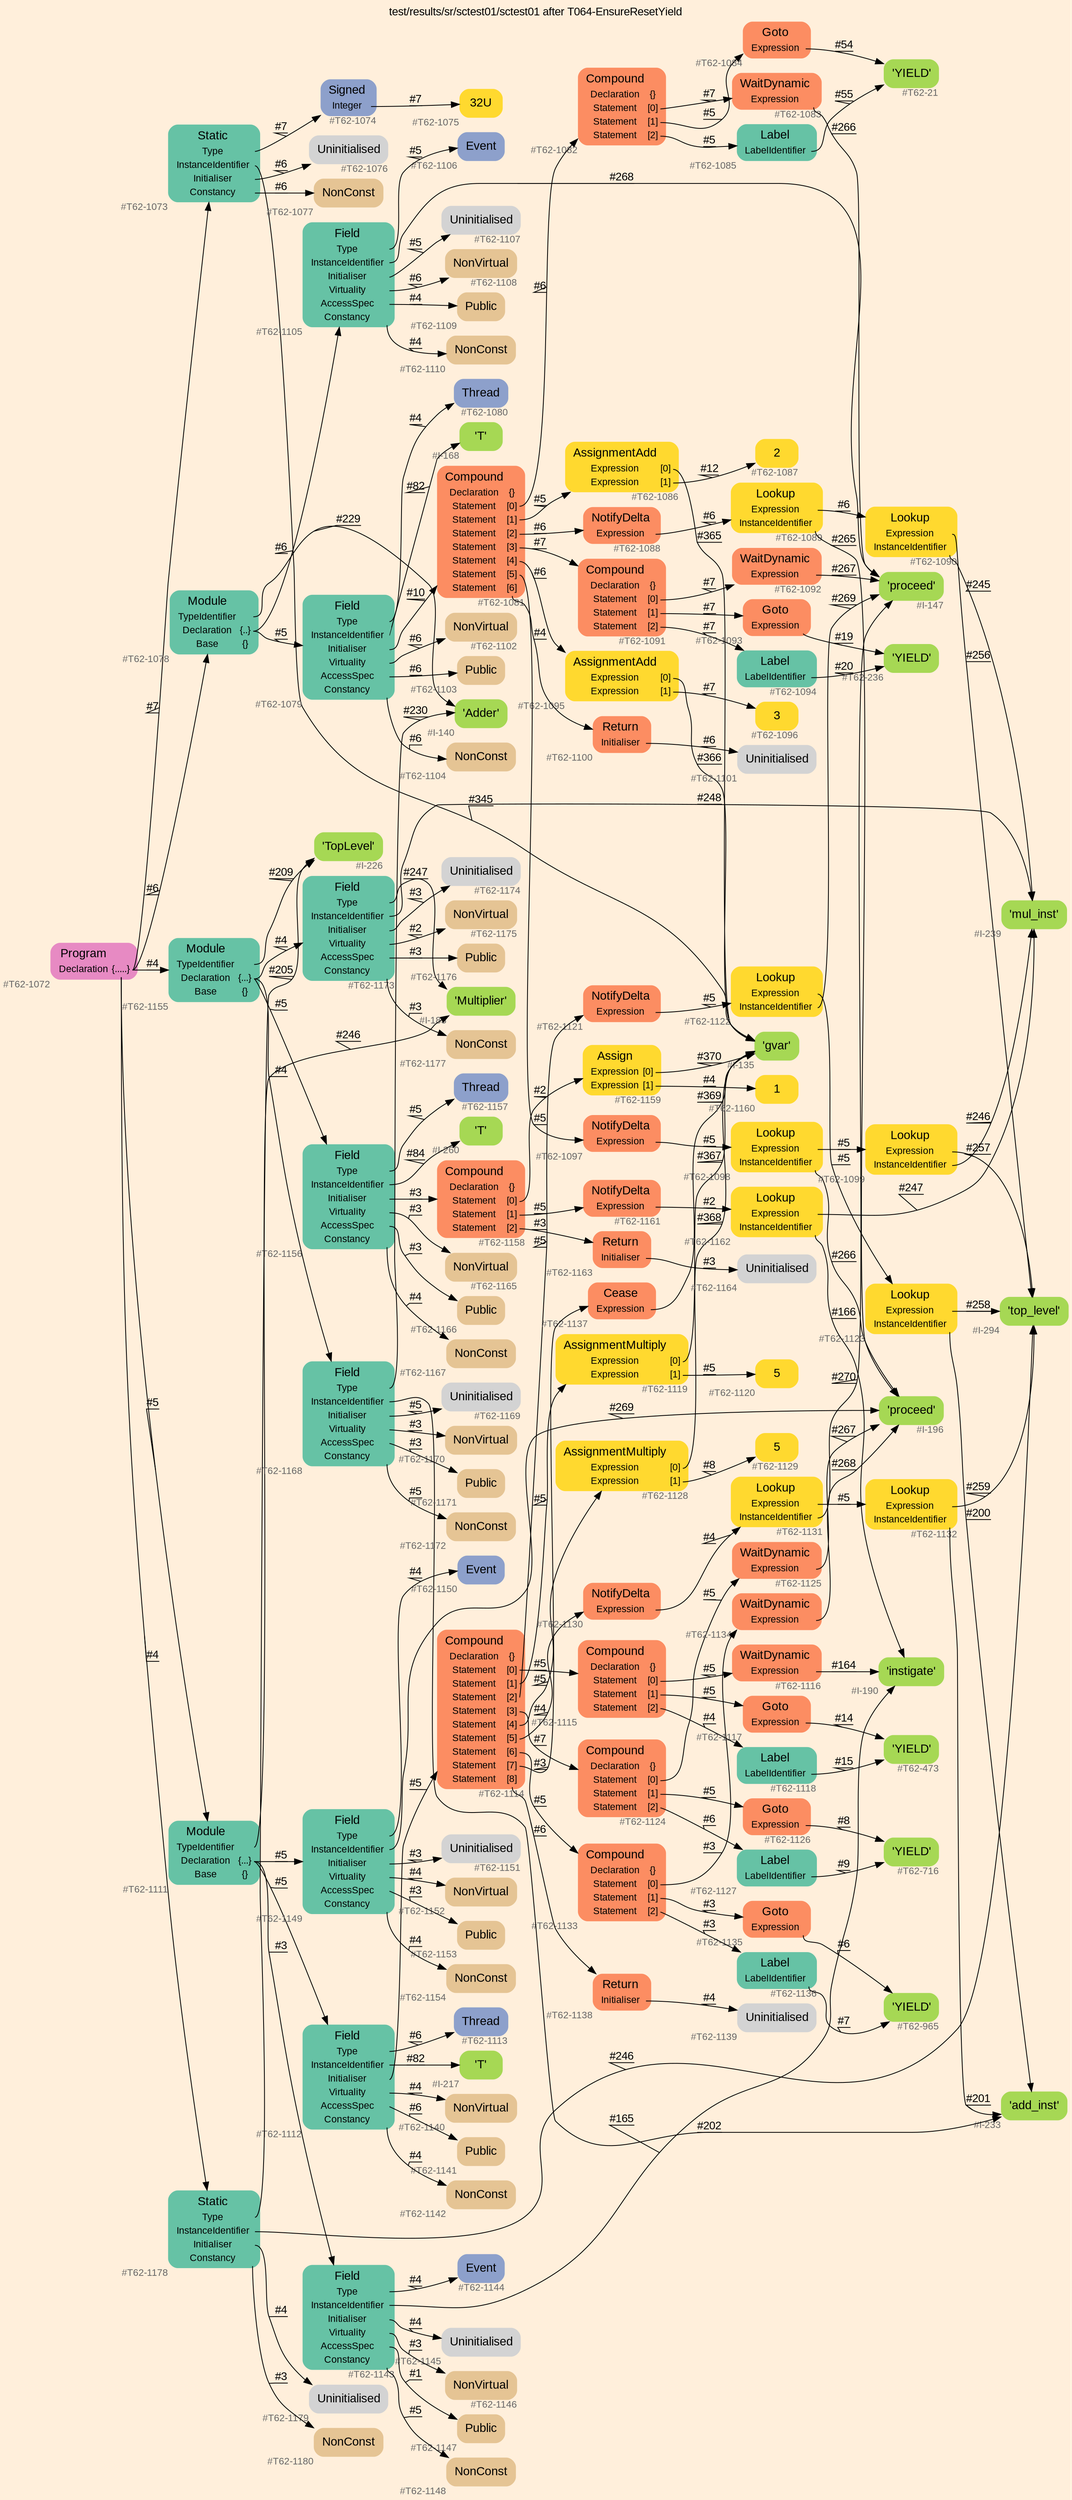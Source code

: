digraph "test/results/sr/sctest01/sctest01 after T064-EnsureResetYield" {
label = "test/results/sr/sctest01/sctest01 after T064-EnsureResetYield"
labelloc = t
graph [
    rankdir = "LR"
    ranksep = 0.3
    bgcolor = antiquewhite1
    color = black
    fontcolor = black
    fontname = "Arial"
];
node [
    fontname = "Arial"
];
edge [
    fontname = "Arial"
];

// -------------------- node figure --------------------
// -------- block #T62-1072 ----------
"#T62-1072" [
    fillcolor = "/set28/4"
    xlabel = "#T62-1072"
    fontsize = "12"
    fontcolor = grey40
    shape = "plaintext"
    label = <<TABLE BORDER="0" CELLBORDER="0" CELLSPACING="0">
     <TR><TD><FONT COLOR="black" POINT-SIZE="15">Program</FONT></TD></TR>
     <TR><TD><FONT COLOR="black" POINT-SIZE="12">Declaration</FONT></TD><TD PORT="port0"><FONT COLOR="black" POINT-SIZE="12">{.....}</FONT></TD></TR>
    </TABLE>>
    style = "rounded,filled"
];

// -------- block #T62-1073 ----------
"#T62-1073" [
    fillcolor = "/set28/1"
    xlabel = "#T62-1073"
    fontsize = "12"
    fontcolor = grey40
    shape = "plaintext"
    label = <<TABLE BORDER="0" CELLBORDER="0" CELLSPACING="0">
     <TR><TD><FONT COLOR="black" POINT-SIZE="15">Static</FONT></TD></TR>
     <TR><TD><FONT COLOR="black" POINT-SIZE="12">Type</FONT></TD><TD PORT="port0"></TD></TR>
     <TR><TD><FONT COLOR="black" POINT-SIZE="12">InstanceIdentifier</FONT></TD><TD PORT="port1"></TD></TR>
     <TR><TD><FONT COLOR="black" POINT-SIZE="12">Initialiser</FONT></TD><TD PORT="port2"></TD></TR>
     <TR><TD><FONT COLOR="black" POINT-SIZE="12">Constancy</FONT></TD><TD PORT="port3"></TD></TR>
    </TABLE>>
    style = "rounded,filled"
];

// -------- block #T62-1074 ----------
"#T62-1074" [
    fillcolor = "/set28/3"
    xlabel = "#T62-1074"
    fontsize = "12"
    fontcolor = grey40
    shape = "plaintext"
    label = <<TABLE BORDER="0" CELLBORDER="0" CELLSPACING="0">
     <TR><TD><FONT COLOR="black" POINT-SIZE="15">Signed</FONT></TD></TR>
     <TR><TD><FONT COLOR="black" POINT-SIZE="12">Integer</FONT></TD><TD PORT="port0"></TD></TR>
    </TABLE>>
    style = "rounded,filled"
];

// -------- block #T62-1075 ----------
"#T62-1075" [
    fillcolor = "/set28/6"
    xlabel = "#T62-1075"
    fontsize = "12"
    fontcolor = grey40
    shape = "plaintext"
    label = <<TABLE BORDER="0" CELLBORDER="0" CELLSPACING="0">
     <TR><TD><FONT COLOR="black" POINT-SIZE="15">32U</FONT></TD></TR>
    </TABLE>>
    style = "rounded,filled"
];

// -------- block #I-135 ----------
"#I-135" [
    fillcolor = "/set28/5"
    xlabel = "#I-135"
    fontsize = "12"
    fontcolor = grey40
    shape = "plaintext"
    label = <<TABLE BORDER="0" CELLBORDER="0" CELLSPACING="0">
     <TR><TD><FONT COLOR="black" POINT-SIZE="15">'gvar'</FONT></TD></TR>
    </TABLE>>
    style = "rounded,filled"
];

// -------- block #T62-1076 ----------
"#T62-1076" [
    xlabel = "#T62-1076"
    fontsize = "12"
    fontcolor = grey40
    shape = "plaintext"
    label = <<TABLE BORDER="0" CELLBORDER="0" CELLSPACING="0">
     <TR><TD><FONT COLOR="black" POINT-SIZE="15">Uninitialised</FONT></TD></TR>
    </TABLE>>
    style = "rounded,filled"
];

// -------- block #T62-1077 ----------
"#T62-1077" [
    fillcolor = "/set28/7"
    xlabel = "#T62-1077"
    fontsize = "12"
    fontcolor = grey40
    shape = "plaintext"
    label = <<TABLE BORDER="0" CELLBORDER="0" CELLSPACING="0">
     <TR><TD><FONT COLOR="black" POINT-SIZE="15">NonConst</FONT></TD></TR>
    </TABLE>>
    style = "rounded,filled"
];

// -------- block #T62-1078 ----------
"#T62-1078" [
    fillcolor = "/set28/1"
    xlabel = "#T62-1078"
    fontsize = "12"
    fontcolor = grey40
    shape = "plaintext"
    label = <<TABLE BORDER="0" CELLBORDER="0" CELLSPACING="0">
     <TR><TD><FONT COLOR="black" POINT-SIZE="15">Module</FONT></TD></TR>
     <TR><TD><FONT COLOR="black" POINT-SIZE="12">TypeIdentifier</FONT></TD><TD PORT="port0"></TD></TR>
     <TR><TD><FONT COLOR="black" POINT-SIZE="12">Declaration</FONT></TD><TD PORT="port1"><FONT COLOR="black" POINT-SIZE="12">{..}</FONT></TD></TR>
     <TR><TD><FONT COLOR="black" POINT-SIZE="12">Base</FONT></TD><TD PORT="port2"><FONT COLOR="black" POINT-SIZE="12">{}</FONT></TD></TR>
    </TABLE>>
    style = "rounded,filled"
];

// -------- block #I-140 ----------
"#I-140" [
    fillcolor = "/set28/5"
    xlabel = "#I-140"
    fontsize = "12"
    fontcolor = grey40
    shape = "plaintext"
    label = <<TABLE BORDER="0" CELLBORDER="0" CELLSPACING="0">
     <TR><TD><FONT COLOR="black" POINT-SIZE="15">'Adder'</FONT></TD></TR>
    </TABLE>>
    style = "rounded,filled"
];

// -------- block #T62-1079 ----------
"#T62-1079" [
    fillcolor = "/set28/1"
    xlabel = "#T62-1079"
    fontsize = "12"
    fontcolor = grey40
    shape = "plaintext"
    label = <<TABLE BORDER="0" CELLBORDER="0" CELLSPACING="0">
     <TR><TD><FONT COLOR="black" POINT-SIZE="15">Field</FONT></TD></TR>
     <TR><TD><FONT COLOR="black" POINT-SIZE="12">Type</FONT></TD><TD PORT="port0"></TD></TR>
     <TR><TD><FONT COLOR="black" POINT-SIZE="12">InstanceIdentifier</FONT></TD><TD PORT="port1"></TD></TR>
     <TR><TD><FONT COLOR="black" POINT-SIZE="12">Initialiser</FONT></TD><TD PORT="port2"></TD></TR>
     <TR><TD><FONT COLOR="black" POINT-SIZE="12">Virtuality</FONT></TD><TD PORT="port3"></TD></TR>
     <TR><TD><FONT COLOR="black" POINT-SIZE="12">AccessSpec</FONT></TD><TD PORT="port4"></TD></TR>
     <TR><TD><FONT COLOR="black" POINT-SIZE="12">Constancy</FONT></TD><TD PORT="port5"></TD></TR>
    </TABLE>>
    style = "rounded,filled"
];

// -------- block #T62-1080 ----------
"#T62-1080" [
    fillcolor = "/set28/3"
    xlabel = "#T62-1080"
    fontsize = "12"
    fontcolor = grey40
    shape = "plaintext"
    label = <<TABLE BORDER="0" CELLBORDER="0" CELLSPACING="0">
     <TR><TD><FONT COLOR="black" POINT-SIZE="15">Thread</FONT></TD></TR>
    </TABLE>>
    style = "rounded,filled"
];

// -------- block #I-168 ----------
"#I-168" [
    fillcolor = "/set28/5"
    xlabel = "#I-168"
    fontsize = "12"
    fontcolor = grey40
    shape = "plaintext"
    label = <<TABLE BORDER="0" CELLBORDER="0" CELLSPACING="0">
     <TR><TD><FONT COLOR="black" POINT-SIZE="15">'T'</FONT></TD></TR>
    </TABLE>>
    style = "rounded,filled"
];

// -------- block #T62-1081 ----------
"#T62-1081" [
    fillcolor = "/set28/2"
    xlabel = "#T62-1081"
    fontsize = "12"
    fontcolor = grey40
    shape = "plaintext"
    label = <<TABLE BORDER="0" CELLBORDER="0" CELLSPACING="0">
     <TR><TD><FONT COLOR="black" POINT-SIZE="15">Compound</FONT></TD></TR>
     <TR><TD><FONT COLOR="black" POINT-SIZE="12">Declaration</FONT></TD><TD PORT="port0"><FONT COLOR="black" POINT-SIZE="12">{}</FONT></TD></TR>
     <TR><TD><FONT COLOR="black" POINT-SIZE="12">Statement</FONT></TD><TD PORT="port1"><FONT COLOR="black" POINT-SIZE="12">[0]</FONT></TD></TR>
     <TR><TD><FONT COLOR="black" POINT-SIZE="12">Statement</FONT></TD><TD PORT="port2"><FONT COLOR="black" POINT-SIZE="12">[1]</FONT></TD></TR>
     <TR><TD><FONT COLOR="black" POINT-SIZE="12">Statement</FONT></TD><TD PORT="port3"><FONT COLOR="black" POINT-SIZE="12">[2]</FONT></TD></TR>
     <TR><TD><FONT COLOR="black" POINT-SIZE="12">Statement</FONT></TD><TD PORT="port4"><FONT COLOR="black" POINT-SIZE="12">[3]</FONT></TD></TR>
     <TR><TD><FONT COLOR="black" POINT-SIZE="12">Statement</FONT></TD><TD PORT="port5"><FONT COLOR="black" POINT-SIZE="12">[4]</FONT></TD></TR>
     <TR><TD><FONT COLOR="black" POINT-SIZE="12">Statement</FONT></TD><TD PORT="port6"><FONT COLOR="black" POINT-SIZE="12">[5]</FONT></TD></TR>
     <TR><TD><FONT COLOR="black" POINT-SIZE="12">Statement</FONT></TD><TD PORT="port7"><FONT COLOR="black" POINT-SIZE="12">[6]</FONT></TD></TR>
    </TABLE>>
    style = "rounded,filled"
];

// -------- block #T62-1082 ----------
"#T62-1082" [
    fillcolor = "/set28/2"
    xlabel = "#T62-1082"
    fontsize = "12"
    fontcolor = grey40
    shape = "plaintext"
    label = <<TABLE BORDER="0" CELLBORDER="0" CELLSPACING="0">
     <TR><TD><FONT COLOR="black" POINT-SIZE="15">Compound</FONT></TD></TR>
     <TR><TD><FONT COLOR="black" POINT-SIZE="12">Declaration</FONT></TD><TD PORT="port0"><FONT COLOR="black" POINT-SIZE="12">{}</FONT></TD></TR>
     <TR><TD><FONT COLOR="black" POINT-SIZE="12">Statement</FONT></TD><TD PORT="port1"><FONT COLOR="black" POINT-SIZE="12">[0]</FONT></TD></TR>
     <TR><TD><FONT COLOR="black" POINT-SIZE="12">Statement</FONT></TD><TD PORT="port2"><FONT COLOR="black" POINT-SIZE="12">[1]</FONT></TD></TR>
     <TR><TD><FONT COLOR="black" POINT-SIZE="12">Statement</FONT></TD><TD PORT="port3"><FONT COLOR="black" POINT-SIZE="12">[2]</FONT></TD></TR>
    </TABLE>>
    style = "rounded,filled"
];

// -------- block #T62-1083 ----------
"#T62-1083" [
    fillcolor = "/set28/2"
    xlabel = "#T62-1083"
    fontsize = "12"
    fontcolor = grey40
    shape = "plaintext"
    label = <<TABLE BORDER="0" CELLBORDER="0" CELLSPACING="0">
     <TR><TD><FONT COLOR="black" POINT-SIZE="15">WaitDynamic</FONT></TD></TR>
     <TR><TD><FONT COLOR="black" POINT-SIZE="12">Expression</FONT></TD><TD PORT="port0"></TD></TR>
    </TABLE>>
    style = "rounded,filled"
];

// -------- block #I-147 ----------
"#I-147" [
    fillcolor = "/set28/5"
    xlabel = "#I-147"
    fontsize = "12"
    fontcolor = grey40
    shape = "plaintext"
    label = <<TABLE BORDER="0" CELLBORDER="0" CELLSPACING="0">
     <TR><TD><FONT COLOR="black" POINT-SIZE="15">'proceed'</FONT></TD></TR>
    </TABLE>>
    style = "rounded,filled"
];

// -------- block #T62-1084 ----------
"#T62-1084" [
    fillcolor = "/set28/2"
    xlabel = "#T62-1084"
    fontsize = "12"
    fontcolor = grey40
    shape = "plaintext"
    label = <<TABLE BORDER="0" CELLBORDER="0" CELLSPACING="0">
     <TR><TD><FONT COLOR="black" POINT-SIZE="15">Goto</FONT></TD></TR>
     <TR><TD><FONT COLOR="black" POINT-SIZE="12">Expression</FONT></TD><TD PORT="port0"></TD></TR>
    </TABLE>>
    style = "rounded,filled"
];

// -------- block #T62-21 ----------
"#T62-21" [
    fillcolor = "/set28/5"
    xlabel = "#T62-21"
    fontsize = "12"
    fontcolor = grey40
    shape = "plaintext"
    label = <<TABLE BORDER="0" CELLBORDER="0" CELLSPACING="0">
     <TR><TD><FONT COLOR="black" POINT-SIZE="15">'YIELD'</FONT></TD></TR>
    </TABLE>>
    style = "rounded,filled"
];

// -------- block #T62-1085 ----------
"#T62-1085" [
    fillcolor = "/set28/1"
    xlabel = "#T62-1085"
    fontsize = "12"
    fontcolor = grey40
    shape = "plaintext"
    label = <<TABLE BORDER="0" CELLBORDER="0" CELLSPACING="0">
     <TR><TD><FONT COLOR="black" POINT-SIZE="15">Label</FONT></TD></TR>
     <TR><TD><FONT COLOR="black" POINT-SIZE="12">LabelIdentifier</FONT></TD><TD PORT="port0"></TD></TR>
    </TABLE>>
    style = "rounded,filled"
];

// -------- block #T62-1086 ----------
"#T62-1086" [
    fillcolor = "/set28/6"
    xlabel = "#T62-1086"
    fontsize = "12"
    fontcolor = grey40
    shape = "plaintext"
    label = <<TABLE BORDER="0" CELLBORDER="0" CELLSPACING="0">
     <TR><TD><FONT COLOR="black" POINT-SIZE="15">AssignmentAdd</FONT></TD></TR>
     <TR><TD><FONT COLOR="black" POINT-SIZE="12">Expression</FONT></TD><TD PORT="port0"><FONT COLOR="black" POINT-SIZE="12">[0]</FONT></TD></TR>
     <TR><TD><FONT COLOR="black" POINT-SIZE="12">Expression</FONT></TD><TD PORT="port1"><FONT COLOR="black" POINT-SIZE="12">[1]</FONT></TD></TR>
    </TABLE>>
    style = "rounded,filled"
];

// -------- block #T62-1087 ----------
"#T62-1087" [
    fillcolor = "/set28/6"
    xlabel = "#T62-1087"
    fontsize = "12"
    fontcolor = grey40
    shape = "plaintext"
    label = <<TABLE BORDER="0" CELLBORDER="0" CELLSPACING="0">
     <TR><TD><FONT COLOR="black" POINT-SIZE="15">2</FONT></TD></TR>
    </TABLE>>
    style = "rounded,filled"
];

// -------- block #T62-1088 ----------
"#T62-1088" [
    fillcolor = "/set28/2"
    xlabel = "#T62-1088"
    fontsize = "12"
    fontcolor = grey40
    shape = "plaintext"
    label = <<TABLE BORDER="0" CELLBORDER="0" CELLSPACING="0">
     <TR><TD><FONT COLOR="black" POINT-SIZE="15">NotifyDelta</FONT></TD></TR>
     <TR><TD><FONT COLOR="black" POINT-SIZE="12">Expression</FONT></TD><TD PORT="port0"></TD></TR>
    </TABLE>>
    style = "rounded,filled"
];

// -------- block #T62-1089 ----------
"#T62-1089" [
    fillcolor = "/set28/6"
    xlabel = "#T62-1089"
    fontsize = "12"
    fontcolor = grey40
    shape = "plaintext"
    label = <<TABLE BORDER="0" CELLBORDER="0" CELLSPACING="0">
     <TR><TD><FONT COLOR="black" POINT-SIZE="15">Lookup</FONT></TD></TR>
     <TR><TD><FONT COLOR="black" POINT-SIZE="12">Expression</FONT></TD><TD PORT="port0"></TD></TR>
     <TR><TD><FONT COLOR="black" POINT-SIZE="12">InstanceIdentifier</FONT></TD><TD PORT="port1"></TD></TR>
    </TABLE>>
    style = "rounded,filled"
];

// -------- block #T62-1090 ----------
"#T62-1090" [
    fillcolor = "/set28/6"
    xlabel = "#T62-1090"
    fontsize = "12"
    fontcolor = grey40
    shape = "plaintext"
    label = <<TABLE BORDER="0" CELLBORDER="0" CELLSPACING="0">
     <TR><TD><FONT COLOR="black" POINT-SIZE="15">Lookup</FONT></TD></TR>
     <TR><TD><FONT COLOR="black" POINT-SIZE="12">Expression</FONT></TD><TD PORT="port0"></TD></TR>
     <TR><TD><FONT COLOR="black" POINT-SIZE="12">InstanceIdentifier</FONT></TD><TD PORT="port1"></TD></TR>
    </TABLE>>
    style = "rounded,filled"
];

// -------- block #I-294 ----------
"#I-294" [
    fillcolor = "/set28/5"
    xlabel = "#I-294"
    fontsize = "12"
    fontcolor = grey40
    shape = "plaintext"
    label = <<TABLE BORDER="0" CELLBORDER="0" CELLSPACING="0">
     <TR><TD><FONT COLOR="black" POINT-SIZE="15">'top_level'</FONT></TD></TR>
    </TABLE>>
    style = "rounded,filled"
];

// -------- block #I-239 ----------
"#I-239" [
    fillcolor = "/set28/5"
    xlabel = "#I-239"
    fontsize = "12"
    fontcolor = grey40
    shape = "plaintext"
    label = <<TABLE BORDER="0" CELLBORDER="0" CELLSPACING="0">
     <TR><TD><FONT COLOR="black" POINT-SIZE="15">'mul_inst'</FONT></TD></TR>
    </TABLE>>
    style = "rounded,filled"
];

// -------- block #I-196 ----------
"#I-196" [
    fillcolor = "/set28/5"
    xlabel = "#I-196"
    fontsize = "12"
    fontcolor = grey40
    shape = "plaintext"
    label = <<TABLE BORDER="0" CELLBORDER="0" CELLSPACING="0">
     <TR><TD><FONT COLOR="black" POINT-SIZE="15">'proceed'</FONT></TD></TR>
    </TABLE>>
    style = "rounded,filled"
];

// -------- block #T62-1091 ----------
"#T62-1091" [
    fillcolor = "/set28/2"
    xlabel = "#T62-1091"
    fontsize = "12"
    fontcolor = grey40
    shape = "plaintext"
    label = <<TABLE BORDER="0" CELLBORDER="0" CELLSPACING="0">
     <TR><TD><FONT COLOR="black" POINT-SIZE="15">Compound</FONT></TD></TR>
     <TR><TD><FONT COLOR="black" POINT-SIZE="12">Declaration</FONT></TD><TD PORT="port0"><FONT COLOR="black" POINT-SIZE="12">{}</FONT></TD></TR>
     <TR><TD><FONT COLOR="black" POINT-SIZE="12">Statement</FONT></TD><TD PORT="port1"><FONT COLOR="black" POINT-SIZE="12">[0]</FONT></TD></TR>
     <TR><TD><FONT COLOR="black" POINT-SIZE="12">Statement</FONT></TD><TD PORT="port2"><FONT COLOR="black" POINT-SIZE="12">[1]</FONT></TD></TR>
     <TR><TD><FONT COLOR="black" POINT-SIZE="12">Statement</FONT></TD><TD PORT="port3"><FONT COLOR="black" POINT-SIZE="12">[2]</FONT></TD></TR>
    </TABLE>>
    style = "rounded,filled"
];

// -------- block #T62-1092 ----------
"#T62-1092" [
    fillcolor = "/set28/2"
    xlabel = "#T62-1092"
    fontsize = "12"
    fontcolor = grey40
    shape = "plaintext"
    label = <<TABLE BORDER="0" CELLBORDER="0" CELLSPACING="0">
     <TR><TD><FONT COLOR="black" POINT-SIZE="15">WaitDynamic</FONT></TD></TR>
     <TR><TD><FONT COLOR="black" POINT-SIZE="12">Expression</FONT></TD><TD PORT="port0"></TD></TR>
    </TABLE>>
    style = "rounded,filled"
];

// -------- block #T62-1093 ----------
"#T62-1093" [
    fillcolor = "/set28/2"
    xlabel = "#T62-1093"
    fontsize = "12"
    fontcolor = grey40
    shape = "plaintext"
    label = <<TABLE BORDER="0" CELLBORDER="0" CELLSPACING="0">
     <TR><TD><FONT COLOR="black" POINT-SIZE="15">Goto</FONT></TD></TR>
     <TR><TD><FONT COLOR="black" POINT-SIZE="12">Expression</FONT></TD><TD PORT="port0"></TD></TR>
    </TABLE>>
    style = "rounded,filled"
];

// -------- block #T62-236 ----------
"#T62-236" [
    fillcolor = "/set28/5"
    xlabel = "#T62-236"
    fontsize = "12"
    fontcolor = grey40
    shape = "plaintext"
    label = <<TABLE BORDER="0" CELLBORDER="0" CELLSPACING="0">
     <TR><TD><FONT COLOR="black" POINT-SIZE="15">'YIELD'</FONT></TD></TR>
    </TABLE>>
    style = "rounded,filled"
];

// -------- block #T62-1094 ----------
"#T62-1094" [
    fillcolor = "/set28/1"
    xlabel = "#T62-1094"
    fontsize = "12"
    fontcolor = grey40
    shape = "plaintext"
    label = <<TABLE BORDER="0" CELLBORDER="0" CELLSPACING="0">
     <TR><TD><FONT COLOR="black" POINT-SIZE="15">Label</FONT></TD></TR>
     <TR><TD><FONT COLOR="black" POINT-SIZE="12">LabelIdentifier</FONT></TD><TD PORT="port0"></TD></TR>
    </TABLE>>
    style = "rounded,filled"
];

// -------- block #T62-1095 ----------
"#T62-1095" [
    fillcolor = "/set28/6"
    xlabel = "#T62-1095"
    fontsize = "12"
    fontcolor = grey40
    shape = "plaintext"
    label = <<TABLE BORDER="0" CELLBORDER="0" CELLSPACING="0">
     <TR><TD><FONT COLOR="black" POINT-SIZE="15">AssignmentAdd</FONT></TD></TR>
     <TR><TD><FONT COLOR="black" POINT-SIZE="12">Expression</FONT></TD><TD PORT="port0"><FONT COLOR="black" POINT-SIZE="12">[0]</FONT></TD></TR>
     <TR><TD><FONT COLOR="black" POINT-SIZE="12">Expression</FONT></TD><TD PORT="port1"><FONT COLOR="black" POINT-SIZE="12">[1]</FONT></TD></TR>
    </TABLE>>
    style = "rounded,filled"
];

// -------- block #T62-1096 ----------
"#T62-1096" [
    fillcolor = "/set28/6"
    xlabel = "#T62-1096"
    fontsize = "12"
    fontcolor = grey40
    shape = "plaintext"
    label = <<TABLE BORDER="0" CELLBORDER="0" CELLSPACING="0">
     <TR><TD><FONT COLOR="black" POINT-SIZE="15">3</FONT></TD></TR>
    </TABLE>>
    style = "rounded,filled"
];

// -------- block #T62-1097 ----------
"#T62-1097" [
    fillcolor = "/set28/2"
    xlabel = "#T62-1097"
    fontsize = "12"
    fontcolor = grey40
    shape = "plaintext"
    label = <<TABLE BORDER="0" CELLBORDER="0" CELLSPACING="0">
     <TR><TD><FONT COLOR="black" POINT-SIZE="15">NotifyDelta</FONT></TD></TR>
     <TR><TD><FONT COLOR="black" POINT-SIZE="12">Expression</FONT></TD><TD PORT="port0"></TD></TR>
    </TABLE>>
    style = "rounded,filled"
];

// -------- block #T62-1098 ----------
"#T62-1098" [
    fillcolor = "/set28/6"
    xlabel = "#T62-1098"
    fontsize = "12"
    fontcolor = grey40
    shape = "plaintext"
    label = <<TABLE BORDER="0" CELLBORDER="0" CELLSPACING="0">
     <TR><TD><FONT COLOR="black" POINT-SIZE="15">Lookup</FONT></TD></TR>
     <TR><TD><FONT COLOR="black" POINT-SIZE="12">Expression</FONT></TD><TD PORT="port0"></TD></TR>
     <TR><TD><FONT COLOR="black" POINT-SIZE="12">InstanceIdentifier</FONT></TD><TD PORT="port1"></TD></TR>
    </TABLE>>
    style = "rounded,filled"
];

// -------- block #T62-1099 ----------
"#T62-1099" [
    fillcolor = "/set28/6"
    xlabel = "#T62-1099"
    fontsize = "12"
    fontcolor = grey40
    shape = "plaintext"
    label = <<TABLE BORDER="0" CELLBORDER="0" CELLSPACING="0">
     <TR><TD><FONT COLOR="black" POINT-SIZE="15">Lookup</FONT></TD></TR>
     <TR><TD><FONT COLOR="black" POINT-SIZE="12">Expression</FONT></TD><TD PORT="port0"></TD></TR>
     <TR><TD><FONT COLOR="black" POINT-SIZE="12">InstanceIdentifier</FONT></TD><TD PORT="port1"></TD></TR>
    </TABLE>>
    style = "rounded,filled"
];

// -------- block #T62-1100 ----------
"#T62-1100" [
    fillcolor = "/set28/2"
    xlabel = "#T62-1100"
    fontsize = "12"
    fontcolor = grey40
    shape = "plaintext"
    label = <<TABLE BORDER="0" CELLBORDER="0" CELLSPACING="0">
     <TR><TD><FONT COLOR="black" POINT-SIZE="15">Return</FONT></TD></TR>
     <TR><TD><FONT COLOR="black" POINT-SIZE="12">Initialiser</FONT></TD><TD PORT="port0"></TD></TR>
    </TABLE>>
    style = "rounded,filled"
];

// -------- block #T62-1101 ----------
"#T62-1101" [
    xlabel = "#T62-1101"
    fontsize = "12"
    fontcolor = grey40
    shape = "plaintext"
    label = <<TABLE BORDER="0" CELLBORDER="0" CELLSPACING="0">
     <TR><TD><FONT COLOR="black" POINT-SIZE="15">Uninitialised</FONT></TD></TR>
    </TABLE>>
    style = "rounded,filled"
];

// -------- block #T62-1102 ----------
"#T62-1102" [
    fillcolor = "/set28/7"
    xlabel = "#T62-1102"
    fontsize = "12"
    fontcolor = grey40
    shape = "plaintext"
    label = <<TABLE BORDER="0" CELLBORDER="0" CELLSPACING="0">
     <TR><TD><FONT COLOR="black" POINT-SIZE="15">NonVirtual</FONT></TD></TR>
    </TABLE>>
    style = "rounded,filled"
];

// -------- block #T62-1103 ----------
"#T62-1103" [
    fillcolor = "/set28/7"
    xlabel = "#T62-1103"
    fontsize = "12"
    fontcolor = grey40
    shape = "plaintext"
    label = <<TABLE BORDER="0" CELLBORDER="0" CELLSPACING="0">
     <TR><TD><FONT COLOR="black" POINT-SIZE="15">Public</FONT></TD></TR>
    </TABLE>>
    style = "rounded,filled"
];

// -------- block #T62-1104 ----------
"#T62-1104" [
    fillcolor = "/set28/7"
    xlabel = "#T62-1104"
    fontsize = "12"
    fontcolor = grey40
    shape = "plaintext"
    label = <<TABLE BORDER="0" CELLBORDER="0" CELLSPACING="0">
     <TR><TD><FONT COLOR="black" POINT-SIZE="15">NonConst</FONT></TD></TR>
    </TABLE>>
    style = "rounded,filled"
];

// -------- block #T62-1105 ----------
"#T62-1105" [
    fillcolor = "/set28/1"
    xlabel = "#T62-1105"
    fontsize = "12"
    fontcolor = grey40
    shape = "plaintext"
    label = <<TABLE BORDER="0" CELLBORDER="0" CELLSPACING="0">
     <TR><TD><FONT COLOR="black" POINT-SIZE="15">Field</FONT></TD></TR>
     <TR><TD><FONT COLOR="black" POINT-SIZE="12">Type</FONT></TD><TD PORT="port0"></TD></TR>
     <TR><TD><FONT COLOR="black" POINT-SIZE="12">InstanceIdentifier</FONT></TD><TD PORT="port1"></TD></TR>
     <TR><TD><FONT COLOR="black" POINT-SIZE="12">Initialiser</FONT></TD><TD PORT="port2"></TD></TR>
     <TR><TD><FONT COLOR="black" POINT-SIZE="12">Virtuality</FONT></TD><TD PORT="port3"></TD></TR>
     <TR><TD><FONT COLOR="black" POINT-SIZE="12">AccessSpec</FONT></TD><TD PORT="port4"></TD></TR>
     <TR><TD><FONT COLOR="black" POINT-SIZE="12">Constancy</FONT></TD><TD PORT="port5"></TD></TR>
    </TABLE>>
    style = "rounded,filled"
];

// -------- block #T62-1106 ----------
"#T62-1106" [
    fillcolor = "/set28/3"
    xlabel = "#T62-1106"
    fontsize = "12"
    fontcolor = grey40
    shape = "plaintext"
    label = <<TABLE BORDER="0" CELLBORDER="0" CELLSPACING="0">
     <TR><TD><FONT COLOR="black" POINT-SIZE="15">Event</FONT></TD></TR>
    </TABLE>>
    style = "rounded,filled"
];

// -------- block #T62-1107 ----------
"#T62-1107" [
    xlabel = "#T62-1107"
    fontsize = "12"
    fontcolor = grey40
    shape = "plaintext"
    label = <<TABLE BORDER="0" CELLBORDER="0" CELLSPACING="0">
     <TR><TD><FONT COLOR="black" POINT-SIZE="15">Uninitialised</FONT></TD></TR>
    </TABLE>>
    style = "rounded,filled"
];

// -------- block #T62-1108 ----------
"#T62-1108" [
    fillcolor = "/set28/7"
    xlabel = "#T62-1108"
    fontsize = "12"
    fontcolor = grey40
    shape = "plaintext"
    label = <<TABLE BORDER="0" CELLBORDER="0" CELLSPACING="0">
     <TR><TD><FONT COLOR="black" POINT-SIZE="15">NonVirtual</FONT></TD></TR>
    </TABLE>>
    style = "rounded,filled"
];

// -------- block #T62-1109 ----------
"#T62-1109" [
    fillcolor = "/set28/7"
    xlabel = "#T62-1109"
    fontsize = "12"
    fontcolor = grey40
    shape = "plaintext"
    label = <<TABLE BORDER="0" CELLBORDER="0" CELLSPACING="0">
     <TR><TD><FONT COLOR="black" POINT-SIZE="15">Public</FONT></TD></TR>
    </TABLE>>
    style = "rounded,filled"
];

// -------- block #T62-1110 ----------
"#T62-1110" [
    fillcolor = "/set28/7"
    xlabel = "#T62-1110"
    fontsize = "12"
    fontcolor = grey40
    shape = "plaintext"
    label = <<TABLE BORDER="0" CELLBORDER="0" CELLSPACING="0">
     <TR><TD><FONT COLOR="black" POINT-SIZE="15">NonConst</FONT></TD></TR>
    </TABLE>>
    style = "rounded,filled"
];

// -------- block #T62-1111 ----------
"#T62-1111" [
    fillcolor = "/set28/1"
    xlabel = "#T62-1111"
    fontsize = "12"
    fontcolor = grey40
    shape = "plaintext"
    label = <<TABLE BORDER="0" CELLBORDER="0" CELLSPACING="0">
     <TR><TD><FONT COLOR="black" POINT-SIZE="15">Module</FONT></TD></TR>
     <TR><TD><FONT COLOR="black" POINT-SIZE="12">TypeIdentifier</FONT></TD><TD PORT="port0"></TD></TR>
     <TR><TD><FONT COLOR="black" POINT-SIZE="12">Declaration</FONT></TD><TD PORT="port1"><FONT COLOR="black" POINT-SIZE="12">{...}</FONT></TD></TR>
     <TR><TD><FONT COLOR="black" POINT-SIZE="12">Base</FONT></TD><TD PORT="port2"><FONT COLOR="black" POINT-SIZE="12">{}</FONT></TD></TR>
    </TABLE>>
    style = "rounded,filled"
];

// -------- block #I-183 ----------
"#I-183" [
    fillcolor = "/set28/5"
    xlabel = "#I-183"
    fontsize = "12"
    fontcolor = grey40
    shape = "plaintext"
    label = <<TABLE BORDER="0" CELLBORDER="0" CELLSPACING="0">
     <TR><TD><FONT COLOR="black" POINT-SIZE="15">'Multiplier'</FONT></TD></TR>
    </TABLE>>
    style = "rounded,filled"
];

// -------- block #T62-1112 ----------
"#T62-1112" [
    fillcolor = "/set28/1"
    xlabel = "#T62-1112"
    fontsize = "12"
    fontcolor = grey40
    shape = "plaintext"
    label = <<TABLE BORDER="0" CELLBORDER="0" CELLSPACING="0">
     <TR><TD><FONT COLOR="black" POINT-SIZE="15">Field</FONT></TD></TR>
     <TR><TD><FONT COLOR="black" POINT-SIZE="12">Type</FONT></TD><TD PORT="port0"></TD></TR>
     <TR><TD><FONT COLOR="black" POINT-SIZE="12">InstanceIdentifier</FONT></TD><TD PORT="port1"></TD></TR>
     <TR><TD><FONT COLOR="black" POINT-SIZE="12">Initialiser</FONT></TD><TD PORT="port2"></TD></TR>
     <TR><TD><FONT COLOR="black" POINT-SIZE="12">Virtuality</FONT></TD><TD PORT="port3"></TD></TR>
     <TR><TD><FONT COLOR="black" POINT-SIZE="12">AccessSpec</FONT></TD><TD PORT="port4"></TD></TR>
     <TR><TD><FONT COLOR="black" POINT-SIZE="12">Constancy</FONT></TD><TD PORT="port5"></TD></TR>
    </TABLE>>
    style = "rounded,filled"
];

// -------- block #T62-1113 ----------
"#T62-1113" [
    fillcolor = "/set28/3"
    xlabel = "#T62-1113"
    fontsize = "12"
    fontcolor = grey40
    shape = "plaintext"
    label = <<TABLE BORDER="0" CELLBORDER="0" CELLSPACING="0">
     <TR><TD><FONT COLOR="black" POINT-SIZE="15">Thread</FONT></TD></TR>
    </TABLE>>
    style = "rounded,filled"
];

// -------- block #I-217 ----------
"#I-217" [
    fillcolor = "/set28/5"
    xlabel = "#I-217"
    fontsize = "12"
    fontcolor = grey40
    shape = "plaintext"
    label = <<TABLE BORDER="0" CELLBORDER="0" CELLSPACING="0">
     <TR><TD><FONT COLOR="black" POINT-SIZE="15">'T'</FONT></TD></TR>
    </TABLE>>
    style = "rounded,filled"
];

// -------- block #T62-1114 ----------
"#T62-1114" [
    fillcolor = "/set28/2"
    xlabel = "#T62-1114"
    fontsize = "12"
    fontcolor = grey40
    shape = "plaintext"
    label = <<TABLE BORDER="0" CELLBORDER="0" CELLSPACING="0">
     <TR><TD><FONT COLOR="black" POINT-SIZE="15">Compound</FONT></TD></TR>
     <TR><TD><FONT COLOR="black" POINT-SIZE="12">Declaration</FONT></TD><TD PORT="port0"><FONT COLOR="black" POINT-SIZE="12">{}</FONT></TD></TR>
     <TR><TD><FONT COLOR="black" POINT-SIZE="12">Statement</FONT></TD><TD PORT="port1"><FONT COLOR="black" POINT-SIZE="12">[0]</FONT></TD></TR>
     <TR><TD><FONT COLOR="black" POINT-SIZE="12">Statement</FONT></TD><TD PORT="port2"><FONT COLOR="black" POINT-SIZE="12">[1]</FONT></TD></TR>
     <TR><TD><FONT COLOR="black" POINT-SIZE="12">Statement</FONT></TD><TD PORT="port3"><FONT COLOR="black" POINT-SIZE="12">[2]</FONT></TD></TR>
     <TR><TD><FONT COLOR="black" POINT-SIZE="12">Statement</FONT></TD><TD PORT="port4"><FONT COLOR="black" POINT-SIZE="12">[3]</FONT></TD></TR>
     <TR><TD><FONT COLOR="black" POINT-SIZE="12">Statement</FONT></TD><TD PORT="port5"><FONT COLOR="black" POINT-SIZE="12">[4]</FONT></TD></TR>
     <TR><TD><FONT COLOR="black" POINT-SIZE="12">Statement</FONT></TD><TD PORT="port6"><FONT COLOR="black" POINT-SIZE="12">[5]</FONT></TD></TR>
     <TR><TD><FONT COLOR="black" POINT-SIZE="12">Statement</FONT></TD><TD PORT="port7"><FONT COLOR="black" POINT-SIZE="12">[6]</FONT></TD></TR>
     <TR><TD><FONT COLOR="black" POINT-SIZE="12">Statement</FONT></TD><TD PORT="port8"><FONT COLOR="black" POINT-SIZE="12">[7]</FONT></TD></TR>
     <TR><TD><FONT COLOR="black" POINT-SIZE="12">Statement</FONT></TD><TD PORT="port9"><FONT COLOR="black" POINT-SIZE="12">[8]</FONT></TD></TR>
    </TABLE>>
    style = "rounded,filled"
];

// -------- block #T62-1115 ----------
"#T62-1115" [
    fillcolor = "/set28/2"
    xlabel = "#T62-1115"
    fontsize = "12"
    fontcolor = grey40
    shape = "plaintext"
    label = <<TABLE BORDER="0" CELLBORDER="0" CELLSPACING="0">
     <TR><TD><FONT COLOR="black" POINT-SIZE="15">Compound</FONT></TD></TR>
     <TR><TD><FONT COLOR="black" POINT-SIZE="12">Declaration</FONT></TD><TD PORT="port0"><FONT COLOR="black" POINT-SIZE="12">{}</FONT></TD></TR>
     <TR><TD><FONT COLOR="black" POINT-SIZE="12">Statement</FONT></TD><TD PORT="port1"><FONT COLOR="black" POINT-SIZE="12">[0]</FONT></TD></TR>
     <TR><TD><FONT COLOR="black" POINT-SIZE="12">Statement</FONT></TD><TD PORT="port2"><FONT COLOR="black" POINT-SIZE="12">[1]</FONT></TD></TR>
     <TR><TD><FONT COLOR="black" POINT-SIZE="12">Statement</FONT></TD><TD PORT="port3"><FONT COLOR="black" POINT-SIZE="12">[2]</FONT></TD></TR>
    </TABLE>>
    style = "rounded,filled"
];

// -------- block #T62-1116 ----------
"#T62-1116" [
    fillcolor = "/set28/2"
    xlabel = "#T62-1116"
    fontsize = "12"
    fontcolor = grey40
    shape = "plaintext"
    label = <<TABLE BORDER="0" CELLBORDER="0" CELLSPACING="0">
     <TR><TD><FONT COLOR="black" POINT-SIZE="15">WaitDynamic</FONT></TD></TR>
     <TR><TD><FONT COLOR="black" POINT-SIZE="12">Expression</FONT></TD><TD PORT="port0"></TD></TR>
    </TABLE>>
    style = "rounded,filled"
];

// -------- block #I-190 ----------
"#I-190" [
    fillcolor = "/set28/5"
    xlabel = "#I-190"
    fontsize = "12"
    fontcolor = grey40
    shape = "plaintext"
    label = <<TABLE BORDER="0" CELLBORDER="0" CELLSPACING="0">
     <TR><TD><FONT COLOR="black" POINT-SIZE="15">'instigate'</FONT></TD></TR>
    </TABLE>>
    style = "rounded,filled"
];

// -------- block #T62-1117 ----------
"#T62-1117" [
    fillcolor = "/set28/2"
    xlabel = "#T62-1117"
    fontsize = "12"
    fontcolor = grey40
    shape = "plaintext"
    label = <<TABLE BORDER="0" CELLBORDER="0" CELLSPACING="0">
     <TR><TD><FONT COLOR="black" POINT-SIZE="15">Goto</FONT></TD></TR>
     <TR><TD><FONT COLOR="black" POINT-SIZE="12">Expression</FONT></TD><TD PORT="port0"></TD></TR>
    </TABLE>>
    style = "rounded,filled"
];

// -------- block #T62-473 ----------
"#T62-473" [
    fillcolor = "/set28/5"
    xlabel = "#T62-473"
    fontsize = "12"
    fontcolor = grey40
    shape = "plaintext"
    label = <<TABLE BORDER="0" CELLBORDER="0" CELLSPACING="0">
     <TR><TD><FONT COLOR="black" POINT-SIZE="15">'YIELD'</FONT></TD></TR>
    </TABLE>>
    style = "rounded,filled"
];

// -------- block #T62-1118 ----------
"#T62-1118" [
    fillcolor = "/set28/1"
    xlabel = "#T62-1118"
    fontsize = "12"
    fontcolor = grey40
    shape = "plaintext"
    label = <<TABLE BORDER="0" CELLBORDER="0" CELLSPACING="0">
     <TR><TD><FONT COLOR="black" POINT-SIZE="15">Label</FONT></TD></TR>
     <TR><TD><FONT COLOR="black" POINT-SIZE="12">LabelIdentifier</FONT></TD><TD PORT="port0"></TD></TR>
    </TABLE>>
    style = "rounded,filled"
];

// -------- block #T62-1119 ----------
"#T62-1119" [
    fillcolor = "/set28/6"
    xlabel = "#T62-1119"
    fontsize = "12"
    fontcolor = grey40
    shape = "plaintext"
    label = <<TABLE BORDER="0" CELLBORDER="0" CELLSPACING="0">
     <TR><TD><FONT COLOR="black" POINT-SIZE="15">AssignmentMultiply</FONT></TD></TR>
     <TR><TD><FONT COLOR="black" POINT-SIZE="12">Expression</FONT></TD><TD PORT="port0"><FONT COLOR="black" POINT-SIZE="12">[0]</FONT></TD></TR>
     <TR><TD><FONT COLOR="black" POINT-SIZE="12">Expression</FONT></TD><TD PORT="port1"><FONT COLOR="black" POINT-SIZE="12">[1]</FONT></TD></TR>
    </TABLE>>
    style = "rounded,filled"
];

// -------- block #T62-1120 ----------
"#T62-1120" [
    fillcolor = "/set28/6"
    xlabel = "#T62-1120"
    fontsize = "12"
    fontcolor = grey40
    shape = "plaintext"
    label = <<TABLE BORDER="0" CELLBORDER="0" CELLSPACING="0">
     <TR><TD><FONT COLOR="black" POINT-SIZE="15">5</FONT></TD></TR>
    </TABLE>>
    style = "rounded,filled"
];

// -------- block #T62-1121 ----------
"#T62-1121" [
    fillcolor = "/set28/2"
    xlabel = "#T62-1121"
    fontsize = "12"
    fontcolor = grey40
    shape = "plaintext"
    label = <<TABLE BORDER="0" CELLBORDER="0" CELLSPACING="0">
     <TR><TD><FONT COLOR="black" POINT-SIZE="15">NotifyDelta</FONT></TD></TR>
     <TR><TD><FONT COLOR="black" POINT-SIZE="12">Expression</FONT></TD><TD PORT="port0"></TD></TR>
    </TABLE>>
    style = "rounded,filled"
];

// -------- block #T62-1122 ----------
"#T62-1122" [
    fillcolor = "/set28/6"
    xlabel = "#T62-1122"
    fontsize = "12"
    fontcolor = grey40
    shape = "plaintext"
    label = <<TABLE BORDER="0" CELLBORDER="0" CELLSPACING="0">
     <TR><TD><FONT COLOR="black" POINT-SIZE="15">Lookup</FONT></TD></TR>
     <TR><TD><FONT COLOR="black" POINT-SIZE="12">Expression</FONT></TD><TD PORT="port0"></TD></TR>
     <TR><TD><FONT COLOR="black" POINT-SIZE="12">InstanceIdentifier</FONT></TD><TD PORT="port1"></TD></TR>
    </TABLE>>
    style = "rounded,filled"
];

// -------- block #T62-1123 ----------
"#T62-1123" [
    fillcolor = "/set28/6"
    xlabel = "#T62-1123"
    fontsize = "12"
    fontcolor = grey40
    shape = "plaintext"
    label = <<TABLE BORDER="0" CELLBORDER="0" CELLSPACING="0">
     <TR><TD><FONT COLOR="black" POINT-SIZE="15">Lookup</FONT></TD></TR>
     <TR><TD><FONT COLOR="black" POINT-SIZE="12">Expression</FONT></TD><TD PORT="port0"></TD></TR>
     <TR><TD><FONT COLOR="black" POINT-SIZE="12">InstanceIdentifier</FONT></TD><TD PORT="port1"></TD></TR>
    </TABLE>>
    style = "rounded,filled"
];

// -------- block #I-233 ----------
"#I-233" [
    fillcolor = "/set28/5"
    xlabel = "#I-233"
    fontsize = "12"
    fontcolor = grey40
    shape = "plaintext"
    label = <<TABLE BORDER="0" CELLBORDER="0" CELLSPACING="0">
     <TR><TD><FONT COLOR="black" POINT-SIZE="15">'add_inst'</FONT></TD></TR>
    </TABLE>>
    style = "rounded,filled"
];

// -------- block #T62-1124 ----------
"#T62-1124" [
    fillcolor = "/set28/2"
    xlabel = "#T62-1124"
    fontsize = "12"
    fontcolor = grey40
    shape = "plaintext"
    label = <<TABLE BORDER="0" CELLBORDER="0" CELLSPACING="0">
     <TR><TD><FONT COLOR="black" POINT-SIZE="15">Compound</FONT></TD></TR>
     <TR><TD><FONT COLOR="black" POINT-SIZE="12">Declaration</FONT></TD><TD PORT="port0"><FONT COLOR="black" POINT-SIZE="12">{}</FONT></TD></TR>
     <TR><TD><FONT COLOR="black" POINT-SIZE="12">Statement</FONT></TD><TD PORT="port1"><FONT COLOR="black" POINT-SIZE="12">[0]</FONT></TD></TR>
     <TR><TD><FONT COLOR="black" POINT-SIZE="12">Statement</FONT></TD><TD PORT="port2"><FONT COLOR="black" POINT-SIZE="12">[1]</FONT></TD></TR>
     <TR><TD><FONT COLOR="black" POINT-SIZE="12">Statement</FONT></TD><TD PORT="port3"><FONT COLOR="black" POINT-SIZE="12">[2]</FONT></TD></TR>
    </TABLE>>
    style = "rounded,filled"
];

// -------- block #T62-1125 ----------
"#T62-1125" [
    fillcolor = "/set28/2"
    xlabel = "#T62-1125"
    fontsize = "12"
    fontcolor = grey40
    shape = "plaintext"
    label = <<TABLE BORDER="0" CELLBORDER="0" CELLSPACING="0">
     <TR><TD><FONT COLOR="black" POINT-SIZE="15">WaitDynamic</FONT></TD></TR>
     <TR><TD><FONT COLOR="black" POINT-SIZE="12">Expression</FONT></TD><TD PORT="port0"></TD></TR>
    </TABLE>>
    style = "rounded,filled"
];

// -------- block #T62-1126 ----------
"#T62-1126" [
    fillcolor = "/set28/2"
    xlabel = "#T62-1126"
    fontsize = "12"
    fontcolor = grey40
    shape = "plaintext"
    label = <<TABLE BORDER="0" CELLBORDER="0" CELLSPACING="0">
     <TR><TD><FONT COLOR="black" POINT-SIZE="15">Goto</FONT></TD></TR>
     <TR><TD><FONT COLOR="black" POINT-SIZE="12">Expression</FONT></TD><TD PORT="port0"></TD></TR>
    </TABLE>>
    style = "rounded,filled"
];

// -------- block #T62-716 ----------
"#T62-716" [
    fillcolor = "/set28/5"
    xlabel = "#T62-716"
    fontsize = "12"
    fontcolor = grey40
    shape = "plaintext"
    label = <<TABLE BORDER="0" CELLBORDER="0" CELLSPACING="0">
     <TR><TD><FONT COLOR="black" POINT-SIZE="15">'YIELD'</FONT></TD></TR>
    </TABLE>>
    style = "rounded,filled"
];

// -------- block #T62-1127 ----------
"#T62-1127" [
    fillcolor = "/set28/1"
    xlabel = "#T62-1127"
    fontsize = "12"
    fontcolor = grey40
    shape = "plaintext"
    label = <<TABLE BORDER="0" CELLBORDER="0" CELLSPACING="0">
     <TR><TD><FONT COLOR="black" POINT-SIZE="15">Label</FONT></TD></TR>
     <TR><TD><FONT COLOR="black" POINT-SIZE="12">LabelIdentifier</FONT></TD><TD PORT="port0"></TD></TR>
    </TABLE>>
    style = "rounded,filled"
];

// -------- block #T62-1128 ----------
"#T62-1128" [
    fillcolor = "/set28/6"
    xlabel = "#T62-1128"
    fontsize = "12"
    fontcolor = grey40
    shape = "plaintext"
    label = <<TABLE BORDER="0" CELLBORDER="0" CELLSPACING="0">
     <TR><TD><FONT COLOR="black" POINT-SIZE="15">AssignmentMultiply</FONT></TD></TR>
     <TR><TD><FONT COLOR="black" POINT-SIZE="12">Expression</FONT></TD><TD PORT="port0"><FONT COLOR="black" POINT-SIZE="12">[0]</FONT></TD></TR>
     <TR><TD><FONT COLOR="black" POINT-SIZE="12">Expression</FONT></TD><TD PORT="port1"><FONT COLOR="black" POINT-SIZE="12">[1]</FONT></TD></TR>
    </TABLE>>
    style = "rounded,filled"
];

// -------- block #T62-1129 ----------
"#T62-1129" [
    fillcolor = "/set28/6"
    xlabel = "#T62-1129"
    fontsize = "12"
    fontcolor = grey40
    shape = "plaintext"
    label = <<TABLE BORDER="0" CELLBORDER="0" CELLSPACING="0">
     <TR><TD><FONT COLOR="black" POINT-SIZE="15">5</FONT></TD></TR>
    </TABLE>>
    style = "rounded,filled"
];

// -------- block #T62-1130 ----------
"#T62-1130" [
    fillcolor = "/set28/2"
    xlabel = "#T62-1130"
    fontsize = "12"
    fontcolor = grey40
    shape = "plaintext"
    label = <<TABLE BORDER="0" CELLBORDER="0" CELLSPACING="0">
     <TR><TD><FONT COLOR="black" POINT-SIZE="15">NotifyDelta</FONT></TD></TR>
     <TR><TD><FONT COLOR="black" POINT-SIZE="12">Expression</FONT></TD><TD PORT="port0"></TD></TR>
    </TABLE>>
    style = "rounded,filled"
];

// -------- block #T62-1131 ----------
"#T62-1131" [
    fillcolor = "/set28/6"
    xlabel = "#T62-1131"
    fontsize = "12"
    fontcolor = grey40
    shape = "plaintext"
    label = <<TABLE BORDER="0" CELLBORDER="0" CELLSPACING="0">
     <TR><TD><FONT COLOR="black" POINT-SIZE="15">Lookup</FONT></TD></TR>
     <TR><TD><FONT COLOR="black" POINT-SIZE="12">Expression</FONT></TD><TD PORT="port0"></TD></TR>
     <TR><TD><FONT COLOR="black" POINT-SIZE="12">InstanceIdentifier</FONT></TD><TD PORT="port1"></TD></TR>
    </TABLE>>
    style = "rounded,filled"
];

// -------- block #T62-1132 ----------
"#T62-1132" [
    fillcolor = "/set28/6"
    xlabel = "#T62-1132"
    fontsize = "12"
    fontcolor = grey40
    shape = "plaintext"
    label = <<TABLE BORDER="0" CELLBORDER="0" CELLSPACING="0">
     <TR><TD><FONT COLOR="black" POINT-SIZE="15">Lookup</FONT></TD></TR>
     <TR><TD><FONT COLOR="black" POINT-SIZE="12">Expression</FONT></TD><TD PORT="port0"></TD></TR>
     <TR><TD><FONT COLOR="black" POINT-SIZE="12">InstanceIdentifier</FONT></TD><TD PORT="port1"></TD></TR>
    </TABLE>>
    style = "rounded,filled"
];

// -------- block #T62-1133 ----------
"#T62-1133" [
    fillcolor = "/set28/2"
    xlabel = "#T62-1133"
    fontsize = "12"
    fontcolor = grey40
    shape = "plaintext"
    label = <<TABLE BORDER="0" CELLBORDER="0" CELLSPACING="0">
     <TR><TD><FONT COLOR="black" POINT-SIZE="15">Compound</FONT></TD></TR>
     <TR><TD><FONT COLOR="black" POINT-SIZE="12">Declaration</FONT></TD><TD PORT="port0"><FONT COLOR="black" POINT-SIZE="12">{}</FONT></TD></TR>
     <TR><TD><FONT COLOR="black" POINT-SIZE="12">Statement</FONT></TD><TD PORT="port1"><FONT COLOR="black" POINT-SIZE="12">[0]</FONT></TD></TR>
     <TR><TD><FONT COLOR="black" POINT-SIZE="12">Statement</FONT></TD><TD PORT="port2"><FONT COLOR="black" POINT-SIZE="12">[1]</FONT></TD></TR>
     <TR><TD><FONT COLOR="black" POINT-SIZE="12">Statement</FONT></TD><TD PORT="port3"><FONT COLOR="black" POINT-SIZE="12">[2]</FONT></TD></TR>
    </TABLE>>
    style = "rounded,filled"
];

// -------- block #T62-1134 ----------
"#T62-1134" [
    fillcolor = "/set28/2"
    xlabel = "#T62-1134"
    fontsize = "12"
    fontcolor = grey40
    shape = "plaintext"
    label = <<TABLE BORDER="0" CELLBORDER="0" CELLSPACING="0">
     <TR><TD><FONT COLOR="black" POINT-SIZE="15">WaitDynamic</FONT></TD></TR>
     <TR><TD><FONT COLOR="black" POINT-SIZE="12">Expression</FONT></TD><TD PORT="port0"></TD></TR>
    </TABLE>>
    style = "rounded,filled"
];

// -------- block #T62-1135 ----------
"#T62-1135" [
    fillcolor = "/set28/2"
    xlabel = "#T62-1135"
    fontsize = "12"
    fontcolor = grey40
    shape = "plaintext"
    label = <<TABLE BORDER="0" CELLBORDER="0" CELLSPACING="0">
     <TR><TD><FONT COLOR="black" POINT-SIZE="15">Goto</FONT></TD></TR>
     <TR><TD><FONT COLOR="black" POINT-SIZE="12">Expression</FONT></TD><TD PORT="port0"></TD></TR>
    </TABLE>>
    style = "rounded,filled"
];

// -------- block #T62-965 ----------
"#T62-965" [
    fillcolor = "/set28/5"
    xlabel = "#T62-965"
    fontsize = "12"
    fontcolor = grey40
    shape = "plaintext"
    label = <<TABLE BORDER="0" CELLBORDER="0" CELLSPACING="0">
     <TR><TD><FONT COLOR="black" POINT-SIZE="15">'YIELD'</FONT></TD></TR>
    </TABLE>>
    style = "rounded,filled"
];

// -------- block #T62-1136 ----------
"#T62-1136" [
    fillcolor = "/set28/1"
    xlabel = "#T62-1136"
    fontsize = "12"
    fontcolor = grey40
    shape = "plaintext"
    label = <<TABLE BORDER="0" CELLBORDER="0" CELLSPACING="0">
     <TR><TD><FONT COLOR="black" POINT-SIZE="15">Label</FONT></TD></TR>
     <TR><TD><FONT COLOR="black" POINT-SIZE="12">LabelIdentifier</FONT></TD><TD PORT="port0"></TD></TR>
    </TABLE>>
    style = "rounded,filled"
];

// -------- block #T62-1137 ----------
"#T62-1137" [
    fillcolor = "/set28/2"
    xlabel = "#T62-1137"
    fontsize = "12"
    fontcolor = grey40
    shape = "plaintext"
    label = <<TABLE BORDER="0" CELLBORDER="0" CELLSPACING="0">
     <TR><TD><FONT COLOR="black" POINT-SIZE="15">Cease</FONT></TD></TR>
     <TR><TD><FONT COLOR="black" POINT-SIZE="12">Expression</FONT></TD><TD PORT="port0"></TD></TR>
    </TABLE>>
    style = "rounded,filled"
];

// -------- block #T62-1138 ----------
"#T62-1138" [
    fillcolor = "/set28/2"
    xlabel = "#T62-1138"
    fontsize = "12"
    fontcolor = grey40
    shape = "plaintext"
    label = <<TABLE BORDER="0" CELLBORDER="0" CELLSPACING="0">
     <TR><TD><FONT COLOR="black" POINT-SIZE="15">Return</FONT></TD></TR>
     <TR><TD><FONT COLOR="black" POINT-SIZE="12">Initialiser</FONT></TD><TD PORT="port0"></TD></TR>
    </TABLE>>
    style = "rounded,filled"
];

// -------- block #T62-1139 ----------
"#T62-1139" [
    xlabel = "#T62-1139"
    fontsize = "12"
    fontcolor = grey40
    shape = "plaintext"
    label = <<TABLE BORDER="0" CELLBORDER="0" CELLSPACING="0">
     <TR><TD><FONT COLOR="black" POINT-SIZE="15">Uninitialised</FONT></TD></TR>
    </TABLE>>
    style = "rounded,filled"
];

// -------- block #T62-1140 ----------
"#T62-1140" [
    fillcolor = "/set28/7"
    xlabel = "#T62-1140"
    fontsize = "12"
    fontcolor = grey40
    shape = "plaintext"
    label = <<TABLE BORDER="0" CELLBORDER="0" CELLSPACING="0">
     <TR><TD><FONT COLOR="black" POINT-SIZE="15">NonVirtual</FONT></TD></TR>
    </TABLE>>
    style = "rounded,filled"
];

// -------- block #T62-1141 ----------
"#T62-1141" [
    fillcolor = "/set28/7"
    xlabel = "#T62-1141"
    fontsize = "12"
    fontcolor = grey40
    shape = "plaintext"
    label = <<TABLE BORDER="0" CELLBORDER="0" CELLSPACING="0">
     <TR><TD><FONT COLOR="black" POINT-SIZE="15">Public</FONT></TD></TR>
    </TABLE>>
    style = "rounded,filled"
];

// -------- block #T62-1142 ----------
"#T62-1142" [
    fillcolor = "/set28/7"
    xlabel = "#T62-1142"
    fontsize = "12"
    fontcolor = grey40
    shape = "plaintext"
    label = <<TABLE BORDER="0" CELLBORDER="0" CELLSPACING="0">
     <TR><TD><FONT COLOR="black" POINT-SIZE="15">NonConst</FONT></TD></TR>
    </TABLE>>
    style = "rounded,filled"
];

// -------- block #T62-1143 ----------
"#T62-1143" [
    fillcolor = "/set28/1"
    xlabel = "#T62-1143"
    fontsize = "12"
    fontcolor = grey40
    shape = "plaintext"
    label = <<TABLE BORDER="0" CELLBORDER="0" CELLSPACING="0">
     <TR><TD><FONT COLOR="black" POINT-SIZE="15">Field</FONT></TD></TR>
     <TR><TD><FONT COLOR="black" POINT-SIZE="12">Type</FONT></TD><TD PORT="port0"></TD></TR>
     <TR><TD><FONT COLOR="black" POINT-SIZE="12">InstanceIdentifier</FONT></TD><TD PORT="port1"></TD></TR>
     <TR><TD><FONT COLOR="black" POINT-SIZE="12">Initialiser</FONT></TD><TD PORT="port2"></TD></TR>
     <TR><TD><FONT COLOR="black" POINT-SIZE="12">Virtuality</FONT></TD><TD PORT="port3"></TD></TR>
     <TR><TD><FONT COLOR="black" POINT-SIZE="12">AccessSpec</FONT></TD><TD PORT="port4"></TD></TR>
     <TR><TD><FONT COLOR="black" POINT-SIZE="12">Constancy</FONT></TD><TD PORT="port5"></TD></TR>
    </TABLE>>
    style = "rounded,filled"
];

// -------- block #T62-1144 ----------
"#T62-1144" [
    fillcolor = "/set28/3"
    xlabel = "#T62-1144"
    fontsize = "12"
    fontcolor = grey40
    shape = "plaintext"
    label = <<TABLE BORDER="0" CELLBORDER="0" CELLSPACING="0">
     <TR><TD><FONT COLOR="black" POINT-SIZE="15">Event</FONT></TD></TR>
    </TABLE>>
    style = "rounded,filled"
];

// -------- block #T62-1145 ----------
"#T62-1145" [
    xlabel = "#T62-1145"
    fontsize = "12"
    fontcolor = grey40
    shape = "plaintext"
    label = <<TABLE BORDER="0" CELLBORDER="0" CELLSPACING="0">
     <TR><TD><FONT COLOR="black" POINT-SIZE="15">Uninitialised</FONT></TD></TR>
    </TABLE>>
    style = "rounded,filled"
];

// -------- block #T62-1146 ----------
"#T62-1146" [
    fillcolor = "/set28/7"
    xlabel = "#T62-1146"
    fontsize = "12"
    fontcolor = grey40
    shape = "plaintext"
    label = <<TABLE BORDER="0" CELLBORDER="0" CELLSPACING="0">
     <TR><TD><FONT COLOR="black" POINT-SIZE="15">NonVirtual</FONT></TD></TR>
    </TABLE>>
    style = "rounded,filled"
];

// -------- block #T62-1147 ----------
"#T62-1147" [
    fillcolor = "/set28/7"
    xlabel = "#T62-1147"
    fontsize = "12"
    fontcolor = grey40
    shape = "plaintext"
    label = <<TABLE BORDER="0" CELLBORDER="0" CELLSPACING="0">
     <TR><TD><FONT COLOR="black" POINT-SIZE="15">Public</FONT></TD></TR>
    </TABLE>>
    style = "rounded,filled"
];

// -------- block #T62-1148 ----------
"#T62-1148" [
    fillcolor = "/set28/7"
    xlabel = "#T62-1148"
    fontsize = "12"
    fontcolor = grey40
    shape = "plaintext"
    label = <<TABLE BORDER="0" CELLBORDER="0" CELLSPACING="0">
     <TR><TD><FONT COLOR="black" POINT-SIZE="15">NonConst</FONT></TD></TR>
    </TABLE>>
    style = "rounded,filled"
];

// -------- block #T62-1149 ----------
"#T62-1149" [
    fillcolor = "/set28/1"
    xlabel = "#T62-1149"
    fontsize = "12"
    fontcolor = grey40
    shape = "plaintext"
    label = <<TABLE BORDER="0" CELLBORDER="0" CELLSPACING="0">
     <TR><TD><FONT COLOR="black" POINT-SIZE="15">Field</FONT></TD></TR>
     <TR><TD><FONT COLOR="black" POINT-SIZE="12">Type</FONT></TD><TD PORT="port0"></TD></TR>
     <TR><TD><FONT COLOR="black" POINT-SIZE="12">InstanceIdentifier</FONT></TD><TD PORT="port1"></TD></TR>
     <TR><TD><FONT COLOR="black" POINT-SIZE="12">Initialiser</FONT></TD><TD PORT="port2"></TD></TR>
     <TR><TD><FONT COLOR="black" POINT-SIZE="12">Virtuality</FONT></TD><TD PORT="port3"></TD></TR>
     <TR><TD><FONT COLOR="black" POINT-SIZE="12">AccessSpec</FONT></TD><TD PORT="port4"></TD></TR>
     <TR><TD><FONT COLOR="black" POINT-SIZE="12">Constancy</FONT></TD><TD PORT="port5"></TD></TR>
    </TABLE>>
    style = "rounded,filled"
];

// -------- block #T62-1150 ----------
"#T62-1150" [
    fillcolor = "/set28/3"
    xlabel = "#T62-1150"
    fontsize = "12"
    fontcolor = grey40
    shape = "plaintext"
    label = <<TABLE BORDER="0" CELLBORDER="0" CELLSPACING="0">
     <TR><TD><FONT COLOR="black" POINT-SIZE="15">Event</FONT></TD></TR>
    </TABLE>>
    style = "rounded,filled"
];

// -------- block #T62-1151 ----------
"#T62-1151" [
    xlabel = "#T62-1151"
    fontsize = "12"
    fontcolor = grey40
    shape = "plaintext"
    label = <<TABLE BORDER="0" CELLBORDER="0" CELLSPACING="0">
     <TR><TD><FONT COLOR="black" POINT-SIZE="15">Uninitialised</FONT></TD></TR>
    </TABLE>>
    style = "rounded,filled"
];

// -------- block #T62-1152 ----------
"#T62-1152" [
    fillcolor = "/set28/7"
    xlabel = "#T62-1152"
    fontsize = "12"
    fontcolor = grey40
    shape = "plaintext"
    label = <<TABLE BORDER="0" CELLBORDER="0" CELLSPACING="0">
     <TR><TD><FONT COLOR="black" POINT-SIZE="15">NonVirtual</FONT></TD></TR>
    </TABLE>>
    style = "rounded,filled"
];

// -------- block #T62-1153 ----------
"#T62-1153" [
    fillcolor = "/set28/7"
    xlabel = "#T62-1153"
    fontsize = "12"
    fontcolor = grey40
    shape = "plaintext"
    label = <<TABLE BORDER="0" CELLBORDER="0" CELLSPACING="0">
     <TR><TD><FONT COLOR="black" POINT-SIZE="15">Public</FONT></TD></TR>
    </TABLE>>
    style = "rounded,filled"
];

// -------- block #T62-1154 ----------
"#T62-1154" [
    fillcolor = "/set28/7"
    xlabel = "#T62-1154"
    fontsize = "12"
    fontcolor = grey40
    shape = "plaintext"
    label = <<TABLE BORDER="0" CELLBORDER="0" CELLSPACING="0">
     <TR><TD><FONT COLOR="black" POINT-SIZE="15">NonConst</FONT></TD></TR>
    </TABLE>>
    style = "rounded,filled"
];

// -------- block #T62-1155 ----------
"#T62-1155" [
    fillcolor = "/set28/1"
    xlabel = "#T62-1155"
    fontsize = "12"
    fontcolor = grey40
    shape = "plaintext"
    label = <<TABLE BORDER="0" CELLBORDER="0" CELLSPACING="0">
     <TR><TD><FONT COLOR="black" POINT-SIZE="15">Module</FONT></TD></TR>
     <TR><TD><FONT COLOR="black" POINT-SIZE="12">TypeIdentifier</FONT></TD><TD PORT="port0"></TD></TR>
     <TR><TD><FONT COLOR="black" POINT-SIZE="12">Declaration</FONT></TD><TD PORT="port1"><FONT COLOR="black" POINT-SIZE="12">{...}</FONT></TD></TR>
     <TR><TD><FONT COLOR="black" POINT-SIZE="12">Base</FONT></TD><TD PORT="port2"><FONT COLOR="black" POINT-SIZE="12">{}</FONT></TD></TR>
    </TABLE>>
    style = "rounded,filled"
];

// -------- block #I-226 ----------
"#I-226" [
    fillcolor = "/set28/5"
    xlabel = "#I-226"
    fontsize = "12"
    fontcolor = grey40
    shape = "plaintext"
    label = <<TABLE BORDER="0" CELLBORDER="0" CELLSPACING="0">
     <TR><TD><FONT COLOR="black" POINT-SIZE="15">'TopLevel'</FONT></TD></TR>
    </TABLE>>
    style = "rounded,filled"
];

// -------- block #T62-1156 ----------
"#T62-1156" [
    fillcolor = "/set28/1"
    xlabel = "#T62-1156"
    fontsize = "12"
    fontcolor = grey40
    shape = "plaintext"
    label = <<TABLE BORDER="0" CELLBORDER="0" CELLSPACING="0">
     <TR><TD><FONT COLOR="black" POINT-SIZE="15">Field</FONT></TD></TR>
     <TR><TD><FONT COLOR="black" POINT-SIZE="12">Type</FONT></TD><TD PORT="port0"></TD></TR>
     <TR><TD><FONT COLOR="black" POINT-SIZE="12">InstanceIdentifier</FONT></TD><TD PORT="port1"></TD></TR>
     <TR><TD><FONT COLOR="black" POINT-SIZE="12">Initialiser</FONT></TD><TD PORT="port2"></TD></TR>
     <TR><TD><FONT COLOR="black" POINT-SIZE="12">Virtuality</FONT></TD><TD PORT="port3"></TD></TR>
     <TR><TD><FONT COLOR="black" POINT-SIZE="12">AccessSpec</FONT></TD><TD PORT="port4"></TD></TR>
     <TR><TD><FONT COLOR="black" POINT-SIZE="12">Constancy</FONT></TD><TD PORT="port5"></TD></TR>
    </TABLE>>
    style = "rounded,filled"
];

// -------- block #T62-1157 ----------
"#T62-1157" [
    fillcolor = "/set28/3"
    xlabel = "#T62-1157"
    fontsize = "12"
    fontcolor = grey40
    shape = "plaintext"
    label = <<TABLE BORDER="0" CELLBORDER="0" CELLSPACING="0">
     <TR><TD><FONT COLOR="black" POINT-SIZE="15">Thread</FONT></TD></TR>
    </TABLE>>
    style = "rounded,filled"
];

// -------- block #I-260 ----------
"#I-260" [
    fillcolor = "/set28/5"
    xlabel = "#I-260"
    fontsize = "12"
    fontcolor = grey40
    shape = "plaintext"
    label = <<TABLE BORDER="0" CELLBORDER="0" CELLSPACING="0">
     <TR><TD><FONT COLOR="black" POINT-SIZE="15">'T'</FONT></TD></TR>
    </TABLE>>
    style = "rounded,filled"
];

// -------- block #T62-1158 ----------
"#T62-1158" [
    fillcolor = "/set28/2"
    xlabel = "#T62-1158"
    fontsize = "12"
    fontcolor = grey40
    shape = "plaintext"
    label = <<TABLE BORDER="0" CELLBORDER="0" CELLSPACING="0">
     <TR><TD><FONT COLOR="black" POINT-SIZE="15">Compound</FONT></TD></TR>
     <TR><TD><FONT COLOR="black" POINT-SIZE="12">Declaration</FONT></TD><TD PORT="port0"><FONT COLOR="black" POINT-SIZE="12">{}</FONT></TD></TR>
     <TR><TD><FONT COLOR="black" POINT-SIZE="12">Statement</FONT></TD><TD PORT="port1"><FONT COLOR="black" POINT-SIZE="12">[0]</FONT></TD></TR>
     <TR><TD><FONT COLOR="black" POINT-SIZE="12">Statement</FONT></TD><TD PORT="port2"><FONT COLOR="black" POINT-SIZE="12">[1]</FONT></TD></TR>
     <TR><TD><FONT COLOR="black" POINT-SIZE="12">Statement</FONT></TD><TD PORT="port3"><FONT COLOR="black" POINT-SIZE="12">[2]</FONT></TD></TR>
    </TABLE>>
    style = "rounded,filled"
];

// -------- block #T62-1159 ----------
"#T62-1159" [
    fillcolor = "/set28/6"
    xlabel = "#T62-1159"
    fontsize = "12"
    fontcolor = grey40
    shape = "plaintext"
    label = <<TABLE BORDER="0" CELLBORDER="0" CELLSPACING="0">
     <TR><TD><FONT COLOR="black" POINT-SIZE="15">Assign</FONT></TD></TR>
     <TR><TD><FONT COLOR="black" POINT-SIZE="12">Expression</FONT></TD><TD PORT="port0"><FONT COLOR="black" POINT-SIZE="12">[0]</FONT></TD></TR>
     <TR><TD><FONT COLOR="black" POINT-SIZE="12">Expression</FONT></TD><TD PORT="port1"><FONT COLOR="black" POINT-SIZE="12">[1]</FONT></TD></TR>
    </TABLE>>
    style = "rounded,filled"
];

// -------- block #T62-1160 ----------
"#T62-1160" [
    fillcolor = "/set28/6"
    xlabel = "#T62-1160"
    fontsize = "12"
    fontcolor = grey40
    shape = "plaintext"
    label = <<TABLE BORDER="0" CELLBORDER="0" CELLSPACING="0">
     <TR><TD><FONT COLOR="black" POINT-SIZE="15">1</FONT></TD></TR>
    </TABLE>>
    style = "rounded,filled"
];

// -------- block #T62-1161 ----------
"#T62-1161" [
    fillcolor = "/set28/2"
    xlabel = "#T62-1161"
    fontsize = "12"
    fontcolor = grey40
    shape = "plaintext"
    label = <<TABLE BORDER="0" CELLBORDER="0" CELLSPACING="0">
     <TR><TD><FONT COLOR="black" POINT-SIZE="15">NotifyDelta</FONT></TD></TR>
     <TR><TD><FONT COLOR="black" POINT-SIZE="12">Expression</FONT></TD><TD PORT="port0"></TD></TR>
    </TABLE>>
    style = "rounded,filled"
];

// -------- block #T62-1162 ----------
"#T62-1162" [
    fillcolor = "/set28/6"
    xlabel = "#T62-1162"
    fontsize = "12"
    fontcolor = grey40
    shape = "plaintext"
    label = <<TABLE BORDER="0" CELLBORDER="0" CELLSPACING="0">
     <TR><TD><FONT COLOR="black" POINT-SIZE="15">Lookup</FONT></TD></TR>
     <TR><TD><FONT COLOR="black" POINT-SIZE="12">Expression</FONT></TD><TD PORT="port0"></TD></TR>
     <TR><TD><FONT COLOR="black" POINT-SIZE="12">InstanceIdentifier</FONT></TD><TD PORT="port1"></TD></TR>
    </TABLE>>
    style = "rounded,filled"
];

// -------- block #T62-1163 ----------
"#T62-1163" [
    fillcolor = "/set28/2"
    xlabel = "#T62-1163"
    fontsize = "12"
    fontcolor = grey40
    shape = "plaintext"
    label = <<TABLE BORDER="0" CELLBORDER="0" CELLSPACING="0">
     <TR><TD><FONT COLOR="black" POINT-SIZE="15">Return</FONT></TD></TR>
     <TR><TD><FONT COLOR="black" POINT-SIZE="12">Initialiser</FONT></TD><TD PORT="port0"></TD></TR>
    </TABLE>>
    style = "rounded,filled"
];

// -------- block #T62-1164 ----------
"#T62-1164" [
    xlabel = "#T62-1164"
    fontsize = "12"
    fontcolor = grey40
    shape = "plaintext"
    label = <<TABLE BORDER="0" CELLBORDER="0" CELLSPACING="0">
     <TR><TD><FONT COLOR="black" POINT-SIZE="15">Uninitialised</FONT></TD></TR>
    </TABLE>>
    style = "rounded,filled"
];

// -------- block #T62-1165 ----------
"#T62-1165" [
    fillcolor = "/set28/7"
    xlabel = "#T62-1165"
    fontsize = "12"
    fontcolor = grey40
    shape = "plaintext"
    label = <<TABLE BORDER="0" CELLBORDER="0" CELLSPACING="0">
     <TR><TD><FONT COLOR="black" POINT-SIZE="15">NonVirtual</FONT></TD></TR>
    </TABLE>>
    style = "rounded,filled"
];

// -------- block #T62-1166 ----------
"#T62-1166" [
    fillcolor = "/set28/7"
    xlabel = "#T62-1166"
    fontsize = "12"
    fontcolor = grey40
    shape = "plaintext"
    label = <<TABLE BORDER="0" CELLBORDER="0" CELLSPACING="0">
     <TR><TD><FONT COLOR="black" POINT-SIZE="15">Public</FONT></TD></TR>
    </TABLE>>
    style = "rounded,filled"
];

// -------- block #T62-1167 ----------
"#T62-1167" [
    fillcolor = "/set28/7"
    xlabel = "#T62-1167"
    fontsize = "12"
    fontcolor = grey40
    shape = "plaintext"
    label = <<TABLE BORDER="0" CELLBORDER="0" CELLSPACING="0">
     <TR><TD><FONT COLOR="black" POINT-SIZE="15">NonConst</FONT></TD></TR>
    </TABLE>>
    style = "rounded,filled"
];

// -------- block #T62-1168 ----------
"#T62-1168" [
    fillcolor = "/set28/1"
    xlabel = "#T62-1168"
    fontsize = "12"
    fontcolor = grey40
    shape = "plaintext"
    label = <<TABLE BORDER="0" CELLBORDER="0" CELLSPACING="0">
     <TR><TD><FONT COLOR="black" POINT-SIZE="15">Field</FONT></TD></TR>
     <TR><TD><FONT COLOR="black" POINT-SIZE="12">Type</FONT></TD><TD PORT="port0"></TD></TR>
     <TR><TD><FONT COLOR="black" POINT-SIZE="12">InstanceIdentifier</FONT></TD><TD PORT="port1"></TD></TR>
     <TR><TD><FONT COLOR="black" POINT-SIZE="12">Initialiser</FONT></TD><TD PORT="port2"></TD></TR>
     <TR><TD><FONT COLOR="black" POINT-SIZE="12">Virtuality</FONT></TD><TD PORT="port3"></TD></TR>
     <TR><TD><FONT COLOR="black" POINT-SIZE="12">AccessSpec</FONT></TD><TD PORT="port4"></TD></TR>
     <TR><TD><FONT COLOR="black" POINT-SIZE="12">Constancy</FONT></TD><TD PORT="port5"></TD></TR>
    </TABLE>>
    style = "rounded,filled"
];

// -------- block #T62-1169 ----------
"#T62-1169" [
    xlabel = "#T62-1169"
    fontsize = "12"
    fontcolor = grey40
    shape = "plaintext"
    label = <<TABLE BORDER="0" CELLBORDER="0" CELLSPACING="0">
     <TR><TD><FONT COLOR="black" POINT-SIZE="15">Uninitialised</FONT></TD></TR>
    </TABLE>>
    style = "rounded,filled"
];

// -------- block #T62-1170 ----------
"#T62-1170" [
    fillcolor = "/set28/7"
    xlabel = "#T62-1170"
    fontsize = "12"
    fontcolor = grey40
    shape = "plaintext"
    label = <<TABLE BORDER="0" CELLBORDER="0" CELLSPACING="0">
     <TR><TD><FONT COLOR="black" POINT-SIZE="15">NonVirtual</FONT></TD></TR>
    </TABLE>>
    style = "rounded,filled"
];

// -------- block #T62-1171 ----------
"#T62-1171" [
    fillcolor = "/set28/7"
    xlabel = "#T62-1171"
    fontsize = "12"
    fontcolor = grey40
    shape = "plaintext"
    label = <<TABLE BORDER="0" CELLBORDER="0" CELLSPACING="0">
     <TR><TD><FONT COLOR="black" POINT-SIZE="15">Public</FONT></TD></TR>
    </TABLE>>
    style = "rounded,filled"
];

// -------- block #T62-1172 ----------
"#T62-1172" [
    fillcolor = "/set28/7"
    xlabel = "#T62-1172"
    fontsize = "12"
    fontcolor = grey40
    shape = "plaintext"
    label = <<TABLE BORDER="0" CELLBORDER="0" CELLSPACING="0">
     <TR><TD><FONT COLOR="black" POINT-SIZE="15">NonConst</FONT></TD></TR>
    </TABLE>>
    style = "rounded,filled"
];

// -------- block #T62-1173 ----------
"#T62-1173" [
    fillcolor = "/set28/1"
    xlabel = "#T62-1173"
    fontsize = "12"
    fontcolor = grey40
    shape = "plaintext"
    label = <<TABLE BORDER="0" CELLBORDER="0" CELLSPACING="0">
     <TR><TD><FONT COLOR="black" POINT-SIZE="15">Field</FONT></TD></TR>
     <TR><TD><FONT COLOR="black" POINT-SIZE="12">Type</FONT></TD><TD PORT="port0"></TD></TR>
     <TR><TD><FONT COLOR="black" POINT-SIZE="12">InstanceIdentifier</FONT></TD><TD PORT="port1"></TD></TR>
     <TR><TD><FONT COLOR="black" POINT-SIZE="12">Initialiser</FONT></TD><TD PORT="port2"></TD></TR>
     <TR><TD><FONT COLOR="black" POINT-SIZE="12">Virtuality</FONT></TD><TD PORT="port3"></TD></TR>
     <TR><TD><FONT COLOR="black" POINT-SIZE="12">AccessSpec</FONT></TD><TD PORT="port4"></TD></TR>
     <TR><TD><FONT COLOR="black" POINT-SIZE="12">Constancy</FONT></TD><TD PORT="port5"></TD></TR>
    </TABLE>>
    style = "rounded,filled"
];

// -------- block #T62-1174 ----------
"#T62-1174" [
    xlabel = "#T62-1174"
    fontsize = "12"
    fontcolor = grey40
    shape = "plaintext"
    label = <<TABLE BORDER="0" CELLBORDER="0" CELLSPACING="0">
     <TR><TD><FONT COLOR="black" POINT-SIZE="15">Uninitialised</FONT></TD></TR>
    </TABLE>>
    style = "rounded,filled"
];

// -------- block #T62-1175 ----------
"#T62-1175" [
    fillcolor = "/set28/7"
    xlabel = "#T62-1175"
    fontsize = "12"
    fontcolor = grey40
    shape = "plaintext"
    label = <<TABLE BORDER="0" CELLBORDER="0" CELLSPACING="0">
     <TR><TD><FONT COLOR="black" POINT-SIZE="15">NonVirtual</FONT></TD></TR>
    </TABLE>>
    style = "rounded,filled"
];

// -------- block #T62-1176 ----------
"#T62-1176" [
    fillcolor = "/set28/7"
    xlabel = "#T62-1176"
    fontsize = "12"
    fontcolor = grey40
    shape = "plaintext"
    label = <<TABLE BORDER="0" CELLBORDER="0" CELLSPACING="0">
     <TR><TD><FONT COLOR="black" POINT-SIZE="15">Public</FONT></TD></TR>
    </TABLE>>
    style = "rounded,filled"
];

// -------- block #T62-1177 ----------
"#T62-1177" [
    fillcolor = "/set28/7"
    xlabel = "#T62-1177"
    fontsize = "12"
    fontcolor = grey40
    shape = "plaintext"
    label = <<TABLE BORDER="0" CELLBORDER="0" CELLSPACING="0">
     <TR><TD><FONT COLOR="black" POINT-SIZE="15">NonConst</FONT></TD></TR>
    </TABLE>>
    style = "rounded,filled"
];

// -------- block #T62-1178 ----------
"#T62-1178" [
    fillcolor = "/set28/1"
    xlabel = "#T62-1178"
    fontsize = "12"
    fontcolor = grey40
    shape = "plaintext"
    label = <<TABLE BORDER="0" CELLBORDER="0" CELLSPACING="0">
     <TR><TD><FONT COLOR="black" POINT-SIZE="15">Static</FONT></TD></TR>
     <TR><TD><FONT COLOR="black" POINT-SIZE="12">Type</FONT></TD><TD PORT="port0"></TD></TR>
     <TR><TD><FONT COLOR="black" POINT-SIZE="12">InstanceIdentifier</FONT></TD><TD PORT="port1"></TD></TR>
     <TR><TD><FONT COLOR="black" POINT-SIZE="12">Initialiser</FONT></TD><TD PORT="port2"></TD></TR>
     <TR><TD><FONT COLOR="black" POINT-SIZE="12">Constancy</FONT></TD><TD PORT="port3"></TD></TR>
    </TABLE>>
    style = "rounded,filled"
];

// -------- block #T62-1179 ----------
"#T62-1179" [
    xlabel = "#T62-1179"
    fontsize = "12"
    fontcolor = grey40
    shape = "plaintext"
    label = <<TABLE BORDER="0" CELLBORDER="0" CELLSPACING="0">
     <TR><TD><FONT COLOR="black" POINT-SIZE="15">Uninitialised</FONT></TD></TR>
    </TABLE>>
    style = "rounded,filled"
];

// -------- block #T62-1180 ----------
"#T62-1180" [
    fillcolor = "/set28/7"
    xlabel = "#T62-1180"
    fontsize = "12"
    fontcolor = grey40
    shape = "plaintext"
    label = <<TABLE BORDER="0" CELLBORDER="0" CELLSPACING="0">
     <TR><TD><FONT COLOR="black" POINT-SIZE="15">NonConst</FONT></TD></TR>
    </TABLE>>
    style = "rounded,filled"
];

"#T62-1072":port0 -> "#T62-1073" [
    label = "#7"
    decorate = true
    color = black
    fontcolor = black
];

"#T62-1072":port0 -> "#T62-1078" [
    label = "#6"
    decorate = true
    color = black
    fontcolor = black
];

"#T62-1072":port0 -> "#T62-1111" [
    label = "#5"
    decorate = true
    color = black
    fontcolor = black
];

"#T62-1072":port0 -> "#T62-1155" [
    label = "#4"
    decorate = true
    color = black
    fontcolor = black
];

"#T62-1072":port0 -> "#T62-1178" [
    label = "#4"
    decorate = true
    color = black
    fontcolor = black
];

"#T62-1073":port0 -> "#T62-1074" [
    label = "#7"
    decorate = true
    color = black
    fontcolor = black
];

"#T62-1073":port1 -> "#I-135" [
    label = "#345"
    decorate = true
    color = black
    fontcolor = black
];

"#T62-1073":port2 -> "#T62-1076" [
    label = "#6"
    decorate = true
    color = black
    fontcolor = black
];

"#T62-1073":port3 -> "#T62-1077" [
    label = "#6"
    decorate = true
    color = black
    fontcolor = black
];

"#T62-1074":port0 -> "#T62-1075" [
    label = "#7"
    decorate = true
    color = black
    fontcolor = black
];

"#T62-1078":port0 -> "#I-140" [
    label = "#229"
    decorate = true
    color = black
    fontcolor = black
];

"#T62-1078":port1 -> "#T62-1079" [
    label = "#5"
    decorate = true
    color = black
    fontcolor = black
];

"#T62-1078":port1 -> "#T62-1105" [
    label = "#6"
    decorate = true
    color = black
    fontcolor = black
];

"#T62-1079":port0 -> "#T62-1080" [
    label = "#4"
    decorate = true
    color = black
    fontcolor = black
];

"#T62-1079":port1 -> "#I-168" [
    label = "#82"
    decorate = true
    color = black
    fontcolor = black
];

"#T62-1079":port2 -> "#T62-1081" [
    label = "#10"
    decorate = true
    color = black
    fontcolor = black
];

"#T62-1079":port3 -> "#T62-1102" [
    label = "#6"
    decorate = true
    color = black
    fontcolor = black
];

"#T62-1079":port4 -> "#T62-1103" [
    label = "#6"
    decorate = true
    color = black
    fontcolor = black
];

"#T62-1079":port5 -> "#T62-1104" [
    label = "#6"
    decorate = true
    color = black
    fontcolor = black
];

"#T62-1081":port1 -> "#T62-1082" [
    label = "#6"
    decorate = true
    color = black
    fontcolor = black
];

"#T62-1081":port2 -> "#T62-1086" [
    label = "#5"
    decorate = true
    color = black
    fontcolor = black
];

"#T62-1081":port3 -> "#T62-1088" [
    label = "#6"
    decorate = true
    color = black
    fontcolor = black
];

"#T62-1081":port4 -> "#T62-1091" [
    label = "#7"
    decorate = true
    color = black
    fontcolor = black
];

"#T62-1081":port5 -> "#T62-1095" [
    label = "#6"
    decorate = true
    color = black
    fontcolor = black
];

"#T62-1081":port6 -> "#T62-1097" [
    label = "#5"
    decorate = true
    color = black
    fontcolor = black
];

"#T62-1081":port7 -> "#T62-1100" [
    label = "#4"
    decorate = true
    color = black
    fontcolor = black
];

"#T62-1082":port1 -> "#T62-1083" [
    label = "#7"
    decorate = true
    color = black
    fontcolor = black
];

"#T62-1082":port2 -> "#T62-1084" [
    label = "#5"
    decorate = true
    color = black
    fontcolor = black
];

"#T62-1082":port3 -> "#T62-1085" [
    label = "#5"
    decorate = true
    color = black
    fontcolor = black
];

"#T62-1083":port0 -> "#I-147" [
    label = "#266"
    decorate = true
    color = black
    fontcolor = black
];

"#T62-1084":port0 -> "#T62-21" [
    label = "#54"
    decorate = true
    color = black
    fontcolor = black
];

"#T62-1085":port0 -> "#T62-21" [
    label = "#55"
    decorate = true
    color = black
    fontcolor = black
];

"#T62-1086":port0 -> "#I-135" [
    label = "#365"
    decorate = true
    color = black
    fontcolor = black
];

"#T62-1086":port1 -> "#T62-1087" [
    label = "#12"
    decorate = true
    color = black
    fontcolor = black
];

"#T62-1088":port0 -> "#T62-1089" [
    label = "#6"
    decorate = true
    color = black
    fontcolor = black
];

"#T62-1089":port0 -> "#T62-1090" [
    label = "#6"
    decorate = true
    color = black
    fontcolor = black
];

"#T62-1089":port1 -> "#I-196" [
    label = "#265"
    decorate = true
    color = black
    fontcolor = black
];

"#T62-1090":port0 -> "#I-294" [
    label = "#256"
    decorate = true
    color = black
    fontcolor = black
];

"#T62-1090":port1 -> "#I-239" [
    label = "#245"
    decorate = true
    color = black
    fontcolor = black
];

"#T62-1091":port1 -> "#T62-1092" [
    label = "#7"
    decorate = true
    color = black
    fontcolor = black
];

"#T62-1091":port2 -> "#T62-1093" [
    label = "#7"
    decorate = true
    color = black
    fontcolor = black
];

"#T62-1091":port3 -> "#T62-1094" [
    label = "#7"
    decorate = true
    color = black
    fontcolor = black
];

"#T62-1092":port0 -> "#I-147" [
    label = "#267"
    decorate = true
    color = black
    fontcolor = black
];

"#T62-1093":port0 -> "#T62-236" [
    label = "#19"
    decorate = true
    color = black
    fontcolor = black
];

"#T62-1094":port0 -> "#T62-236" [
    label = "#20"
    decorate = true
    color = black
    fontcolor = black
];

"#T62-1095":port0 -> "#I-135" [
    label = "#366"
    decorate = true
    color = black
    fontcolor = black
];

"#T62-1095":port1 -> "#T62-1096" [
    label = "#7"
    decorate = true
    color = black
    fontcolor = black
];

"#T62-1097":port0 -> "#T62-1098" [
    label = "#5"
    decorate = true
    color = black
    fontcolor = black
];

"#T62-1098":port0 -> "#T62-1099" [
    label = "#5"
    decorate = true
    color = black
    fontcolor = black
];

"#T62-1098":port1 -> "#I-196" [
    label = "#266"
    decorate = true
    color = black
    fontcolor = black
];

"#T62-1099":port0 -> "#I-294" [
    label = "#257"
    decorate = true
    color = black
    fontcolor = black
];

"#T62-1099":port1 -> "#I-239" [
    label = "#246"
    decorate = true
    color = black
    fontcolor = black
];

"#T62-1100":port0 -> "#T62-1101" [
    label = "#6"
    decorate = true
    color = black
    fontcolor = black
];

"#T62-1105":port0 -> "#T62-1106" [
    label = "#5"
    decorate = true
    color = black
    fontcolor = black
];

"#T62-1105":port1 -> "#I-147" [
    label = "#268"
    decorate = true
    color = black
    fontcolor = black
];

"#T62-1105":port2 -> "#T62-1107" [
    label = "#5"
    decorate = true
    color = black
    fontcolor = black
];

"#T62-1105":port3 -> "#T62-1108" [
    label = "#6"
    decorate = true
    color = black
    fontcolor = black
];

"#T62-1105":port4 -> "#T62-1109" [
    label = "#4"
    decorate = true
    color = black
    fontcolor = black
];

"#T62-1105":port5 -> "#T62-1110" [
    label = "#4"
    decorate = true
    color = black
    fontcolor = black
];

"#T62-1111":port0 -> "#I-183" [
    label = "#246"
    decorate = true
    color = black
    fontcolor = black
];

"#T62-1111":port1 -> "#T62-1112" [
    label = "#5"
    decorate = true
    color = black
    fontcolor = black
];

"#T62-1111":port1 -> "#T62-1143" [
    label = "#3"
    decorate = true
    color = black
    fontcolor = black
];

"#T62-1111":port1 -> "#T62-1149" [
    label = "#5"
    decorate = true
    color = black
    fontcolor = black
];

"#T62-1112":port0 -> "#T62-1113" [
    label = "#6"
    decorate = true
    color = black
    fontcolor = black
];

"#T62-1112":port1 -> "#I-217" [
    label = "#82"
    decorate = true
    color = black
    fontcolor = black
];

"#T62-1112":port2 -> "#T62-1114" [
    label = "#5"
    decorate = true
    color = black
    fontcolor = black
];

"#T62-1112":port3 -> "#T62-1140" [
    label = "#4"
    decorate = true
    color = black
    fontcolor = black
];

"#T62-1112":port4 -> "#T62-1141" [
    label = "#6"
    decorate = true
    color = black
    fontcolor = black
];

"#T62-1112":port5 -> "#T62-1142" [
    label = "#4"
    decorate = true
    color = black
    fontcolor = black
];

"#T62-1114":port1 -> "#T62-1115" [
    label = "#5"
    decorate = true
    color = black
    fontcolor = black
];

"#T62-1114":port2 -> "#T62-1119" [
    label = "#5"
    decorate = true
    color = black
    fontcolor = black
];

"#T62-1114":port3 -> "#T62-1121" [
    label = "#5"
    decorate = true
    color = black
    fontcolor = black
];

"#T62-1114":port4 -> "#T62-1124" [
    label = "#7"
    decorate = true
    color = black
    fontcolor = black
];

"#T62-1114":port5 -> "#T62-1128" [
    label = "#5"
    decorate = true
    color = black
    fontcolor = black
];

"#T62-1114":port6 -> "#T62-1130" [
    label = "#4"
    decorate = true
    color = black
    fontcolor = black
];

"#T62-1114":port7 -> "#T62-1133" [
    label = "#5"
    decorate = true
    color = black
    fontcolor = black
];

"#T62-1114":port8 -> "#T62-1137" [
    label = "#3"
    decorate = true
    color = black
    fontcolor = black
];

"#T62-1114":port9 -> "#T62-1138" [
    label = "#6"
    decorate = true
    color = black
    fontcolor = black
];

"#T62-1115":port1 -> "#T62-1116" [
    label = "#5"
    decorate = true
    color = black
    fontcolor = black
];

"#T62-1115":port2 -> "#T62-1117" [
    label = "#5"
    decorate = true
    color = black
    fontcolor = black
];

"#T62-1115":port3 -> "#T62-1118" [
    label = "#4"
    decorate = true
    color = black
    fontcolor = black
];

"#T62-1116":port0 -> "#I-190" [
    label = "#164"
    decorate = true
    color = black
    fontcolor = black
];

"#T62-1117":port0 -> "#T62-473" [
    label = "#14"
    decorate = true
    color = black
    fontcolor = black
];

"#T62-1118":port0 -> "#T62-473" [
    label = "#15"
    decorate = true
    color = black
    fontcolor = black
];

"#T62-1119":port0 -> "#I-135" [
    label = "#367"
    decorate = true
    color = black
    fontcolor = black
];

"#T62-1119":port1 -> "#T62-1120" [
    label = "#5"
    decorate = true
    color = black
    fontcolor = black
];

"#T62-1121":port0 -> "#T62-1122" [
    label = "#5"
    decorate = true
    color = black
    fontcolor = black
];

"#T62-1122":port0 -> "#T62-1123" [
    label = "#5"
    decorate = true
    color = black
    fontcolor = black
];

"#T62-1122":port1 -> "#I-147" [
    label = "#269"
    decorate = true
    color = black
    fontcolor = black
];

"#T62-1123":port0 -> "#I-294" [
    label = "#258"
    decorate = true
    color = black
    fontcolor = black
];

"#T62-1123":port1 -> "#I-233" [
    label = "#200"
    decorate = true
    color = black
    fontcolor = black
];

"#T62-1124":port1 -> "#T62-1125" [
    label = "#5"
    decorate = true
    color = black
    fontcolor = black
];

"#T62-1124":port2 -> "#T62-1126" [
    label = "#5"
    decorate = true
    color = black
    fontcolor = black
];

"#T62-1124":port3 -> "#T62-1127" [
    label = "#6"
    decorate = true
    color = black
    fontcolor = black
];

"#T62-1125":port0 -> "#I-196" [
    label = "#267"
    decorate = true
    color = black
    fontcolor = black
];

"#T62-1126":port0 -> "#T62-716" [
    label = "#8"
    decorate = true
    color = black
    fontcolor = black
];

"#T62-1127":port0 -> "#T62-716" [
    label = "#9"
    decorate = true
    color = black
    fontcolor = black
];

"#T62-1128":port0 -> "#I-135" [
    label = "#368"
    decorate = true
    color = black
    fontcolor = black
];

"#T62-1128":port1 -> "#T62-1129" [
    label = "#8"
    decorate = true
    color = black
    fontcolor = black
];

"#T62-1130":port0 -> "#T62-1131" [
    label = "#4"
    decorate = true
    color = black
    fontcolor = black
];

"#T62-1131":port0 -> "#T62-1132" [
    label = "#5"
    decorate = true
    color = black
    fontcolor = black
];

"#T62-1131":port1 -> "#I-147" [
    label = "#270"
    decorate = true
    color = black
    fontcolor = black
];

"#T62-1132":port0 -> "#I-294" [
    label = "#259"
    decorate = true
    color = black
    fontcolor = black
];

"#T62-1132":port1 -> "#I-233" [
    label = "#201"
    decorate = true
    color = black
    fontcolor = black
];

"#T62-1133":port1 -> "#T62-1134" [
    label = "#3"
    decorate = true
    color = black
    fontcolor = black
];

"#T62-1133":port2 -> "#T62-1135" [
    label = "#3"
    decorate = true
    color = black
    fontcolor = black
];

"#T62-1133":port3 -> "#T62-1136" [
    label = "#3"
    decorate = true
    color = black
    fontcolor = black
];

"#T62-1134":port0 -> "#I-196" [
    label = "#268"
    decorate = true
    color = black
    fontcolor = black
];

"#T62-1135":port0 -> "#T62-965" [
    label = "#6"
    decorate = true
    color = black
    fontcolor = black
];

"#T62-1136":port0 -> "#T62-965" [
    label = "#7"
    decorate = true
    color = black
    fontcolor = black
];

"#T62-1137":port0 -> "#I-135" [
    label = "#369"
    decorate = true
    color = black
    fontcolor = black
];

"#T62-1138":port0 -> "#T62-1139" [
    label = "#4"
    decorate = true
    color = black
    fontcolor = black
];

"#T62-1143":port0 -> "#T62-1144" [
    label = "#4"
    decorate = true
    color = black
    fontcolor = black
];

"#T62-1143":port1 -> "#I-190" [
    label = "#165"
    decorate = true
    color = black
    fontcolor = black
];

"#T62-1143":port2 -> "#T62-1145" [
    label = "#4"
    decorate = true
    color = black
    fontcolor = black
];

"#T62-1143":port3 -> "#T62-1146" [
    label = "#3"
    decorate = true
    color = black
    fontcolor = black
];

"#T62-1143":port4 -> "#T62-1147" [
    label = "#1"
    decorate = true
    color = black
    fontcolor = black
];

"#T62-1143":port5 -> "#T62-1148" [
    label = "#5"
    decorate = true
    color = black
    fontcolor = black
];

"#T62-1149":port0 -> "#T62-1150" [
    label = "#4"
    decorate = true
    color = black
    fontcolor = black
];

"#T62-1149":port1 -> "#I-196" [
    label = "#269"
    decorate = true
    color = black
    fontcolor = black
];

"#T62-1149":port2 -> "#T62-1151" [
    label = "#3"
    decorate = true
    color = black
    fontcolor = black
];

"#T62-1149":port3 -> "#T62-1152" [
    label = "#4"
    decorate = true
    color = black
    fontcolor = black
];

"#T62-1149":port4 -> "#T62-1153" [
    label = "#3"
    decorate = true
    color = black
    fontcolor = black
];

"#T62-1149":port5 -> "#T62-1154" [
    label = "#4"
    decorate = true
    color = black
    fontcolor = black
];

"#T62-1155":port0 -> "#I-226" [
    label = "#209"
    decorate = true
    color = black
    fontcolor = black
];

"#T62-1155":port1 -> "#T62-1156" [
    label = "#5"
    decorate = true
    color = black
    fontcolor = black
];

"#T62-1155":port1 -> "#T62-1168" [
    label = "#4"
    decorate = true
    color = black
    fontcolor = black
];

"#T62-1155":port1 -> "#T62-1173" [
    label = "#4"
    decorate = true
    color = black
    fontcolor = black
];

"#T62-1156":port0 -> "#T62-1157" [
    label = "#5"
    decorate = true
    color = black
    fontcolor = black
];

"#T62-1156":port1 -> "#I-260" [
    label = "#84"
    decorate = true
    color = black
    fontcolor = black
];

"#T62-1156":port2 -> "#T62-1158" [
    label = "#3"
    decorate = true
    color = black
    fontcolor = black
];

"#T62-1156":port3 -> "#T62-1165" [
    label = "#3"
    decorate = true
    color = black
    fontcolor = black
];

"#T62-1156":port4 -> "#T62-1166" [
    label = "#3"
    decorate = true
    color = black
    fontcolor = black
];

"#T62-1156":port5 -> "#T62-1167" [
    label = "#4"
    decorate = true
    color = black
    fontcolor = black
];

"#T62-1158":port1 -> "#T62-1159" [
    label = "#2"
    decorate = true
    color = black
    fontcolor = black
];

"#T62-1158":port2 -> "#T62-1161" [
    label = "#5"
    decorate = true
    color = black
    fontcolor = black
];

"#T62-1158":port3 -> "#T62-1163" [
    label = "#3"
    decorate = true
    color = black
    fontcolor = black
];

"#T62-1159":port0 -> "#I-135" [
    label = "#370"
    decorate = true
    color = black
    fontcolor = black
];

"#T62-1159":port1 -> "#T62-1160" [
    label = "#4"
    decorate = true
    color = black
    fontcolor = black
];

"#T62-1161":port0 -> "#T62-1162" [
    label = "#2"
    decorate = true
    color = black
    fontcolor = black
];

"#T62-1162":port0 -> "#I-239" [
    label = "#247"
    decorate = true
    color = black
    fontcolor = black
];

"#T62-1162":port1 -> "#I-190" [
    label = "#166"
    decorate = true
    color = black
    fontcolor = black
];

"#T62-1163":port0 -> "#T62-1164" [
    label = "#3"
    decorate = true
    color = black
    fontcolor = black
];

"#T62-1168":port0 -> "#I-140" [
    label = "#230"
    decorate = true
    color = black
    fontcolor = black
];

"#T62-1168":port1 -> "#I-233" [
    label = "#202"
    decorate = true
    color = black
    fontcolor = black
];

"#T62-1168":port2 -> "#T62-1169" [
    label = "#5"
    decorate = true
    color = black
    fontcolor = black
];

"#T62-1168":port3 -> "#T62-1170" [
    label = "#3"
    decorate = true
    color = black
    fontcolor = black
];

"#T62-1168":port4 -> "#T62-1171" [
    label = "#3"
    decorate = true
    color = black
    fontcolor = black
];

"#T62-1168":port5 -> "#T62-1172" [
    label = "#5"
    decorate = true
    color = black
    fontcolor = black
];

"#T62-1173":port0 -> "#I-183" [
    label = "#247"
    decorate = true
    color = black
    fontcolor = black
];

"#T62-1173":port1 -> "#I-239" [
    label = "#248"
    decorate = true
    color = black
    fontcolor = black
];

"#T62-1173":port2 -> "#T62-1174" [
    label = "#3"
    decorate = true
    color = black
    fontcolor = black
];

"#T62-1173":port3 -> "#T62-1175" [
    label = "#2"
    decorate = true
    color = black
    fontcolor = black
];

"#T62-1173":port4 -> "#T62-1176" [
    label = "#3"
    decorate = true
    color = black
    fontcolor = black
];

"#T62-1173":port5 -> "#T62-1177" [
    label = "#3"
    decorate = true
    color = black
    fontcolor = black
];

"#T62-1178":port0 -> "#I-226" [
    label = "#205"
    decorate = true
    color = black
    fontcolor = black
];

"#T62-1178":port1 -> "#I-294" [
    label = "#246"
    decorate = true
    color = black
    fontcolor = black
];

"#T62-1178":port2 -> "#T62-1179" [
    label = "#4"
    decorate = true
    color = black
    fontcolor = black
];

"#T62-1178":port3 -> "#T62-1180" [
    label = "#3"
    decorate = true
    color = black
    fontcolor = black
];


}
